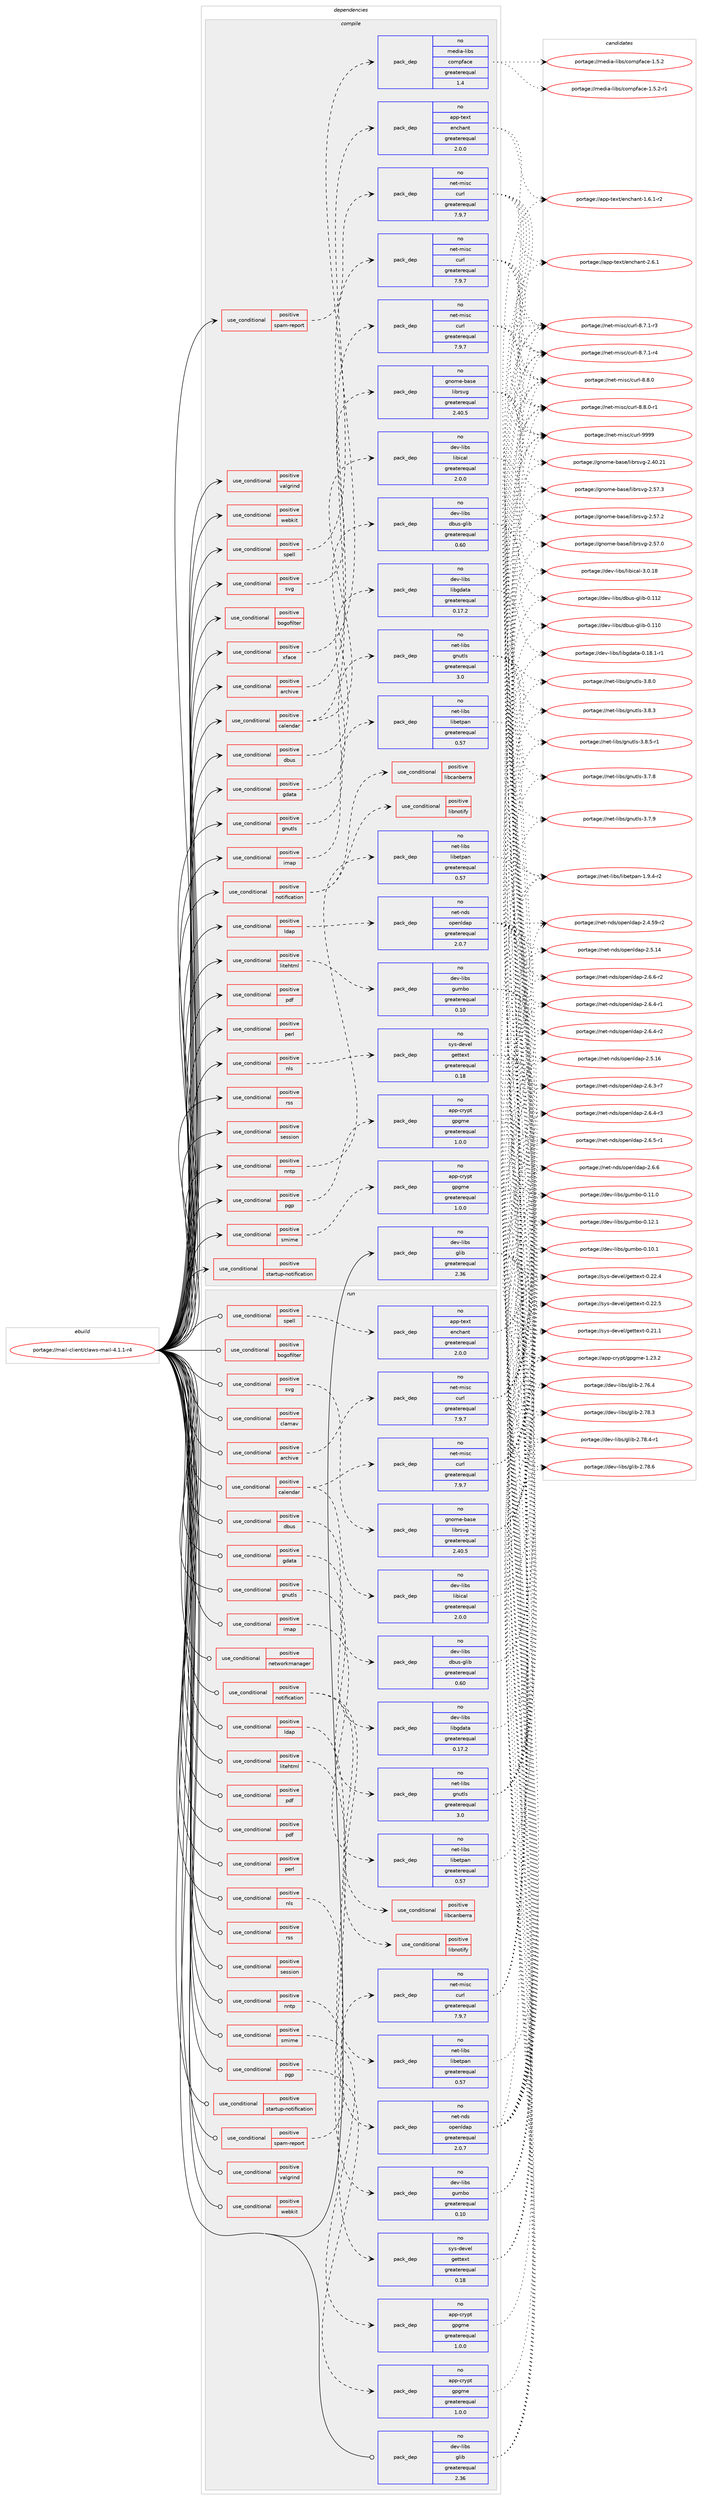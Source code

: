 digraph prolog {

# *************
# Graph options
# *************

newrank=true;
concentrate=true;
compound=true;
graph [rankdir=LR,fontname=Helvetica,fontsize=10,ranksep=1.5];#, ranksep=2.5, nodesep=0.2];
edge  [arrowhead=vee];
node  [fontname=Helvetica,fontsize=10];

# **********
# The ebuild
# **********

subgraph cluster_leftcol {
color=gray;
rank=same;
label=<<i>ebuild</i>>;
id [label="portage://mail-client/claws-mail-4.1.1-r4", color=red, width=4, href="../mail-client/claws-mail-4.1.1-r4.svg"];
}

# ****************
# The dependencies
# ****************

subgraph cluster_midcol {
color=gray;
label=<<i>dependencies</i>>;
subgraph cluster_compile {
fillcolor="#eeeeee";
style=filled;
label=<<i>compile</i>>;
subgraph cond67456 {
dependency144537 [label=<<TABLE BORDER="0" CELLBORDER="1" CELLSPACING="0" CELLPADDING="4"><TR><TD ROWSPAN="3" CELLPADDING="10">use_conditional</TD></TR><TR><TD>positive</TD></TR><TR><TD>archive</TD></TR></TABLE>>, shape=none, color=red];
# *** BEGIN UNKNOWN DEPENDENCY TYPE (TODO) ***
# dependency144537 -> package_dependency(portage://mail-client/claws-mail-4.1.1-r4,install,no,app-arch,libarchive,none,[,,],[],[])
# *** END UNKNOWN DEPENDENCY TYPE (TODO) ***

subgraph pack74909 {
dependency144538 [label=<<TABLE BORDER="0" CELLBORDER="1" CELLSPACING="0" CELLPADDING="4" WIDTH="220"><TR><TD ROWSPAN="6" CELLPADDING="30">pack_dep</TD></TR><TR><TD WIDTH="110">no</TD></TR><TR><TD>net-misc</TD></TR><TR><TD>curl</TD></TR><TR><TD>greaterequal</TD></TR><TR><TD>7.9.7</TD></TR></TABLE>>, shape=none, color=blue];
}
dependency144537:e -> dependency144538:w [weight=20,style="dashed",arrowhead="vee"];
}
id:e -> dependency144537:w [weight=20,style="solid",arrowhead="vee"];
subgraph cond67457 {
dependency144539 [label=<<TABLE BORDER="0" CELLBORDER="1" CELLSPACING="0" CELLPADDING="4"><TR><TD ROWSPAN="3" CELLPADDING="10">use_conditional</TD></TR><TR><TD>positive</TD></TR><TR><TD>bogofilter</TD></TR></TABLE>>, shape=none, color=red];
# *** BEGIN UNKNOWN DEPENDENCY TYPE (TODO) ***
# dependency144539 -> package_dependency(portage://mail-client/claws-mail-4.1.1-r4,install,no,mail-filter,bogofilter,none,[,,],[],[])
# *** END UNKNOWN DEPENDENCY TYPE (TODO) ***

}
id:e -> dependency144539:w [weight=20,style="solid",arrowhead="vee"];
subgraph cond67458 {
dependency144540 [label=<<TABLE BORDER="0" CELLBORDER="1" CELLSPACING="0" CELLPADDING="4"><TR><TD ROWSPAN="3" CELLPADDING="10">use_conditional</TD></TR><TR><TD>positive</TD></TR><TR><TD>calendar</TD></TR></TABLE>>, shape=none, color=red];
# *** BEGIN UNKNOWN DEPENDENCY TYPE (TODO) ***
# dependency144540 -> package_dependency(portage://mail-client/claws-mail-4.1.1-r4,install,no,dev-lang,perl,none,[,,],any_same_slot,[])
# *** END UNKNOWN DEPENDENCY TYPE (TODO) ***

subgraph pack74910 {
dependency144541 [label=<<TABLE BORDER="0" CELLBORDER="1" CELLSPACING="0" CELLPADDING="4" WIDTH="220"><TR><TD ROWSPAN="6" CELLPADDING="30">pack_dep</TD></TR><TR><TD WIDTH="110">no</TD></TR><TR><TD>dev-libs</TD></TR><TR><TD>libical</TD></TR><TR><TD>greaterequal</TD></TR><TR><TD>2.0.0</TD></TR></TABLE>>, shape=none, color=blue];
}
dependency144540:e -> dependency144541:w [weight=20,style="dashed",arrowhead="vee"];
subgraph pack74911 {
dependency144542 [label=<<TABLE BORDER="0" CELLBORDER="1" CELLSPACING="0" CELLPADDING="4" WIDTH="220"><TR><TD ROWSPAN="6" CELLPADDING="30">pack_dep</TD></TR><TR><TD WIDTH="110">no</TD></TR><TR><TD>net-misc</TD></TR><TR><TD>curl</TD></TR><TR><TD>greaterequal</TD></TR><TR><TD>7.9.7</TD></TR></TABLE>>, shape=none, color=blue];
}
dependency144540:e -> dependency144542:w [weight=20,style="dashed",arrowhead="vee"];
}
id:e -> dependency144540:w [weight=20,style="solid",arrowhead="vee"];
subgraph cond67459 {
dependency144543 [label=<<TABLE BORDER="0" CELLBORDER="1" CELLSPACING="0" CELLPADDING="4"><TR><TD ROWSPAN="3" CELLPADDING="10">use_conditional</TD></TR><TR><TD>positive</TD></TR><TR><TD>dbus</TD></TR></TABLE>>, shape=none, color=red];
subgraph pack74912 {
dependency144544 [label=<<TABLE BORDER="0" CELLBORDER="1" CELLSPACING="0" CELLPADDING="4" WIDTH="220"><TR><TD ROWSPAN="6" CELLPADDING="30">pack_dep</TD></TR><TR><TD WIDTH="110">no</TD></TR><TR><TD>dev-libs</TD></TR><TR><TD>dbus-glib</TD></TR><TR><TD>greaterequal</TD></TR><TR><TD>0.60</TD></TR></TABLE>>, shape=none, color=blue];
}
dependency144543:e -> dependency144544:w [weight=20,style="dashed",arrowhead="vee"];
# *** BEGIN UNKNOWN DEPENDENCY TYPE (TODO) ***
# dependency144543 -> package_dependency(portage://mail-client/claws-mail-4.1.1-r4,install,no,sys-apps,dbus,none,[,,],[],[])
# *** END UNKNOWN DEPENDENCY TYPE (TODO) ***

}
id:e -> dependency144543:w [weight=20,style="solid",arrowhead="vee"];
subgraph cond67460 {
dependency144545 [label=<<TABLE BORDER="0" CELLBORDER="1" CELLSPACING="0" CELLPADDING="4"><TR><TD ROWSPAN="3" CELLPADDING="10">use_conditional</TD></TR><TR><TD>positive</TD></TR><TR><TD>gdata</TD></TR></TABLE>>, shape=none, color=red];
subgraph pack74913 {
dependency144546 [label=<<TABLE BORDER="0" CELLBORDER="1" CELLSPACING="0" CELLPADDING="4" WIDTH="220"><TR><TD ROWSPAN="6" CELLPADDING="30">pack_dep</TD></TR><TR><TD WIDTH="110">no</TD></TR><TR><TD>dev-libs</TD></TR><TR><TD>libgdata</TD></TR><TR><TD>greaterequal</TD></TR><TR><TD>0.17.2</TD></TR></TABLE>>, shape=none, color=blue];
}
dependency144545:e -> dependency144546:w [weight=20,style="dashed",arrowhead="vee"];
}
id:e -> dependency144545:w [weight=20,style="solid",arrowhead="vee"];
subgraph cond67461 {
dependency144547 [label=<<TABLE BORDER="0" CELLBORDER="1" CELLSPACING="0" CELLPADDING="4"><TR><TD ROWSPAN="3" CELLPADDING="10">use_conditional</TD></TR><TR><TD>positive</TD></TR><TR><TD>gnutls</TD></TR></TABLE>>, shape=none, color=red];
subgraph pack74914 {
dependency144548 [label=<<TABLE BORDER="0" CELLBORDER="1" CELLSPACING="0" CELLPADDING="4" WIDTH="220"><TR><TD ROWSPAN="6" CELLPADDING="30">pack_dep</TD></TR><TR><TD WIDTH="110">no</TD></TR><TR><TD>net-libs</TD></TR><TR><TD>gnutls</TD></TR><TR><TD>greaterequal</TD></TR><TR><TD>3.0</TD></TR></TABLE>>, shape=none, color=blue];
}
dependency144547:e -> dependency144548:w [weight=20,style="dashed",arrowhead="vee"];
}
id:e -> dependency144547:w [weight=20,style="solid",arrowhead="vee"];
subgraph cond67462 {
dependency144549 [label=<<TABLE BORDER="0" CELLBORDER="1" CELLSPACING="0" CELLPADDING="4"><TR><TD ROWSPAN="3" CELLPADDING="10">use_conditional</TD></TR><TR><TD>positive</TD></TR><TR><TD>imap</TD></TR></TABLE>>, shape=none, color=red];
subgraph pack74915 {
dependency144550 [label=<<TABLE BORDER="0" CELLBORDER="1" CELLSPACING="0" CELLPADDING="4" WIDTH="220"><TR><TD ROWSPAN="6" CELLPADDING="30">pack_dep</TD></TR><TR><TD WIDTH="110">no</TD></TR><TR><TD>net-libs</TD></TR><TR><TD>libetpan</TD></TR><TR><TD>greaterequal</TD></TR><TR><TD>0.57</TD></TR></TABLE>>, shape=none, color=blue];
}
dependency144549:e -> dependency144550:w [weight=20,style="dashed",arrowhead="vee"];
}
id:e -> dependency144549:w [weight=20,style="solid",arrowhead="vee"];
subgraph cond67463 {
dependency144551 [label=<<TABLE BORDER="0" CELLBORDER="1" CELLSPACING="0" CELLPADDING="4"><TR><TD ROWSPAN="3" CELLPADDING="10">use_conditional</TD></TR><TR><TD>positive</TD></TR><TR><TD>ldap</TD></TR></TABLE>>, shape=none, color=red];
subgraph pack74916 {
dependency144552 [label=<<TABLE BORDER="0" CELLBORDER="1" CELLSPACING="0" CELLPADDING="4" WIDTH="220"><TR><TD ROWSPAN="6" CELLPADDING="30">pack_dep</TD></TR><TR><TD WIDTH="110">no</TD></TR><TR><TD>net-nds</TD></TR><TR><TD>openldap</TD></TR><TR><TD>greaterequal</TD></TR><TR><TD>2.0.7</TD></TR></TABLE>>, shape=none, color=blue];
}
dependency144551:e -> dependency144552:w [weight=20,style="dashed",arrowhead="vee"];
}
id:e -> dependency144551:w [weight=20,style="solid",arrowhead="vee"];
subgraph cond67464 {
dependency144553 [label=<<TABLE BORDER="0" CELLBORDER="1" CELLSPACING="0" CELLPADDING="4"><TR><TD ROWSPAN="3" CELLPADDING="10">use_conditional</TD></TR><TR><TD>positive</TD></TR><TR><TD>litehtml</TD></TR></TABLE>>, shape=none, color=red];
subgraph pack74917 {
dependency144554 [label=<<TABLE BORDER="0" CELLBORDER="1" CELLSPACING="0" CELLPADDING="4" WIDTH="220"><TR><TD ROWSPAN="6" CELLPADDING="30">pack_dep</TD></TR><TR><TD WIDTH="110">no</TD></TR><TR><TD>dev-libs</TD></TR><TR><TD>gumbo</TD></TR><TR><TD>greaterequal</TD></TR><TR><TD>0.10</TD></TR></TABLE>>, shape=none, color=blue];
}
dependency144553:e -> dependency144554:w [weight=20,style="dashed",arrowhead="vee"];
# *** BEGIN UNKNOWN DEPENDENCY TYPE (TODO) ***
# dependency144553 -> package_dependency(portage://mail-client/claws-mail-4.1.1-r4,install,no,net-misc,curl,none,[,,],[],[])
# *** END UNKNOWN DEPENDENCY TYPE (TODO) ***

# *** BEGIN UNKNOWN DEPENDENCY TYPE (TODO) ***
# dependency144553 -> package_dependency(portage://mail-client/claws-mail-4.1.1-r4,install,no,media-libs,fontconfig,none,[,,],[],[])
# *** END UNKNOWN DEPENDENCY TYPE (TODO) ***

}
id:e -> dependency144553:w [weight=20,style="solid",arrowhead="vee"];
subgraph cond67465 {
dependency144555 [label=<<TABLE BORDER="0" CELLBORDER="1" CELLSPACING="0" CELLPADDING="4"><TR><TD ROWSPAN="3" CELLPADDING="10">use_conditional</TD></TR><TR><TD>positive</TD></TR><TR><TD>nls</TD></TR></TABLE>>, shape=none, color=red];
subgraph pack74918 {
dependency144556 [label=<<TABLE BORDER="0" CELLBORDER="1" CELLSPACING="0" CELLPADDING="4" WIDTH="220"><TR><TD ROWSPAN="6" CELLPADDING="30">pack_dep</TD></TR><TR><TD WIDTH="110">no</TD></TR><TR><TD>sys-devel</TD></TR><TR><TD>gettext</TD></TR><TR><TD>greaterequal</TD></TR><TR><TD>0.18</TD></TR></TABLE>>, shape=none, color=blue];
}
dependency144555:e -> dependency144556:w [weight=20,style="dashed",arrowhead="vee"];
}
id:e -> dependency144555:w [weight=20,style="solid",arrowhead="vee"];
subgraph cond67466 {
dependency144557 [label=<<TABLE BORDER="0" CELLBORDER="1" CELLSPACING="0" CELLPADDING="4"><TR><TD ROWSPAN="3" CELLPADDING="10">use_conditional</TD></TR><TR><TD>positive</TD></TR><TR><TD>nntp</TD></TR></TABLE>>, shape=none, color=red];
subgraph pack74919 {
dependency144558 [label=<<TABLE BORDER="0" CELLBORDER="1" CELLSPACING="0" CELLPADDING="4" WIDTH="220"><TR><TD ROWSPAN="6" CELLPADDING="30">pack_dep</TD></TR><TR><TD WIDTH="110">no</TD></TR><TR><TD>net-libs</TD></TR><TR><TD>libetpan</TD></TR><TR><TD>greaterequal</TD></TR><TR><TD>0.57</TD></TR></TABLE>>, shape=none, color=blue];
}
dependency144557:e -> dependency144558:w [weight=20,style="dashed",arrowhead="vee"];
}
id:e -> dependency144557:w [weight=20,style="solid",arrowhead="vee"];
subgraph cond67467 {
dependency144559 [label=<<TABLE BORDER="0" CELLBORDER="1" CELLSPACING="0" CELLPADDING="4"><TR><TD ROWSPAN="3" CELLPADDING="10">use_conditional</TD></TR><TR><TD>positive</TD></TR><TR><TD>notification</TD></TR></TABLE>>, shape=none, color=red];
subgraph cond67468 {
dependency144560 [label=<<TABLE BORDER="0" CELLBORDER="1" CELLSPACING="0" CELLPADDING="4"><TR><TD ROWSPAN="3" CELLPADDING="10">use_conditional</TD></TR><TR><TD>positive</TD></TR><TR><TD>libcanberra</TD></TR></TABLE>>, shape=none, color=red];
# *** BEGIN UNKNOWN DEPENDENCY TYPE (TODO) ***
# dependency144560 -> package_dependency(portage://mail-client/claws-mail-4.1.1-r4,install,no,media-libs,libcanberra,none,[,,],[],[use(enable(gtk3),none)])
# *** END UNKNOWN DEPENDENCY TYPE (TODO) ***

}
dependency144559:e -> dependency144560:w [weight=20,style="dashed",arrowhead="vee"];
subgraph cond67469 {
dependency144561 [label=<<TABLE BORDER="0" CELLBORDER="1" CELLSPACING="0" CELLPADDING="4"><TR><TD ROWSPAN="3" CELLPADDING="10">use_conditional</TD></TR><TR><TD>positive</TD></TR><TR><TD>libnotify</TD></TR></TABLE>>, shape=none, color=red];
# *** BEGIN UNKNOWN DEPENDENCY TYPE (TODO) ***
# dependency144561 -> package_dependency(portage://mail-client/claws-mail-4.1.1-r4,install,no,x11-libs,libnotify,none,[,,],[],[])
# *** END UNKNOWN DEPENDENCY TYPE (TODO) ***

}
dependency144559:e -> dependency144561:w [weight=20,style="dashed",arrowhead="vee"];
}
id:e -> dependency144559:w [weight=20,style="solid",arrowhead="vee"];
subgraph cond67470 {
dependency144562 [label=<<TABLE BORDER="0" CELLBORDER="1" CELLSPACING="0" CELLPADDING="4"><TR><TD ROWSPAN="3" CELLPADDING="10">use_conditional</TD></TR><TR><TD>positive</TD></TR><TR><TD>pdf</TD></TR></TABLE>>, shape=none, color=red];
# *** BEGIN UNKNOWN DEPENDENCY TYPE (TODO) ***
# dependency144562 -> package_dependency(portage://mail-client/claws-mail-4.1.1-r4,install,no,app-text,poppler,none,[,,],[],[use(enable(cairo),none)])
# *** END UNKNOWN DEPENDENCY TYPE (TODO) ***

}
id:e -> dependency144562:w [weight=20,style="solid",arrowhead="vee"];
subgraph cond67471 {
dependency144563 [label=<<TABLE BORDER="0" CELLBORDER="1" CELLSPACING="0" CELLPADDING="4"><TR><TD ROWSPAN="3" CELLPADDING="10">use_conditional</TD></TR><TR><TD>positive</TD></TR><TR><TD>perl</TD></TR></TABLE>>, shape=none, color=red];
# *** BEGIN UNKNOWN DEPENDENCY TYPE (TODO) ***
# dependency144563 -> package_dependency(portage://mail-client/claws-mail-4.1.1-r4,install,no,dev-lang,perl,none,[,,],any_same_slot,[])
# *** END UNKNOWN DEPENDENCY TYPE (TODO) ***

}
id:e -> dependency144563:w [weight=20,style="solid",arrowhead="vee"];
subgraph cond67472 {
dependency144564 [label=<<TABLE BORDER="0" CELLBORDER="1" CELLSPACING="0" CELLPADDING="4"><TR><TD ROWSPAN="3" CELLPADDING="10">use_conditional</TD></TR><TR><TD>positive</TD></TR><TR><TD>pgp</TD></TR></TABLE>>, shape=none, color=red];
subgraph pack74920 {
dependency144565 [label=<<TABLE BORDER="0" CELLBORDER="1" CELLSPACING="0" CELLPADDING="4" WIDTH="220"><TR><TD ROWSPAN="6" CELLPADDING="30">pack_dep</TD></TR><TR><TD WIDTH="110">no</TD></TR><TR><TD>app-crypt</TD></TR><TR><TD>gpgme</TD></TR><TR><TD>greaterequal</TD></TR><TR><TD>1.0.0</TD></TR></TABLE>>, shape=none, color=blue];
}
dependency144564:e -> dependency144565:w [weight=20,style="dashed",arrowhead="vee"];
}
id:e -> dependency144564:w [weight=20,style="solid",arrowhead="vee"];
subgraph cond67473 {
dependency144566 [label=<<TABLE BORDER="0" CELLBORDER="1" CELLSPACING="0" CELLPADDING="4"><TR><TD ROWSPAN="3" CELLPADDING="10">use_conditional</TD></TR><TR><TD>positive</TD></TR><TR><TD>rss</TD></TR></TABLE>>, shape=none, color=red];
# *** BEGIN UNKNOWN DEPENDENCY TYPE (TODO) ***
# dependency144566 -> package_dependency(portage://mail-client/claws-mail-4.1.1-r4,install,no,dev-libs,libxml2,none,[,,],[],[])
# *** END UNKNOWN DEPENDENCY TYPE (TODO) ***

# *** BEGIN UNKNOWN DEPENDENCY TYPE (TODO) ***
# dependency144566 -> package_dependency(portage://mail-client/claws-mail-4.1.1-r4,install,no,net-misc,curl,none,[,,],[],[])
# *** END UNKNOWN DEPENDENCY TYPE (TODO) ***

}
id:e -> dependency144566:w [weight=20,style="solid",arrowhead="vee"];
subgraph cond67474 {
dependency144567 [label=<<TABLE BORDER="0" CELLBORDER="1" CELLSPACING="0" CELLPADDING="4"><TR><TD ROWSPAN="3" CELLPADDING="10">use_conditional</TD></TR><TR><TD>positive</TD></TR><TR><TD>session</TD></TR></TABLE>>, shape=none, color=red];
# *** BEGIN UNKNOWN DEPENDENCY TYPE (TODO) ***
# dependency144567 -> package_dependency(portage://mail-client/claws-mail-4.1.1-r4,install,no,x11-libs,libICE,none,[,,],[],[])
# *** END UNKNOWN DEPENDENCY TYPE (TODO) ***

# *** BEGIN UNKNOWN DEPENDENCY TYPE (TODO) ***
# dependency144567 -> package_dependency(portage://mail-client/claws-mail-4.1.1-r4,install,no,x11-libs,libSM,none,[,,],[],[])
# *** END UNKNOWN DEPENDENCY TYPE (TODO) ***

}
id:e -> dependency144567:w [weight=20,style="solid",arrowhead="vee"];
subgraph cond67475 {
dependency144568 [label=<<TABLE BORDER="0" CELLBORDER="1" CELLSPACING="0" CELLPADDING="4"><TR><TD ROWSPAN="3" CELLPADDING="10">use_conditional</TD></TR><TR><TD>positive</TD></TR><TR><TD>smime</TD></TR></TABLE>>, shape=none, color=red];
subgraph pack74921 {
dependency144569 [label=<<TABLE BORDER="0" CELLBORDER="1" CELLSPACING="0" CELLPADDING="4" WIDTH="220"><TR><TD ROWSPAN="6" CELLPADDING="30">pack_dep</TD></TR><TR><TD WIDTH="110">no</TD></TR><TR><TD>app-crypt</TD></TR><TR><TD>gpgme</TD></TR><TR><TD>greaterequal</TD></TR><TR><TD>1.0.0</TD></TR></TABLE>>, shape=none, color=blue];
}
dependency144568:e -> dependency144569:w [weight=20,style="dashed",arrowhead="vee"];
}
id:e -> dependency144568:w [weight=20,style="solid",arrowhead="vee"];
subgraph cond67476 {
dependency144570 [label=<<TABLE BORDER="0" CELLBORDER="1" CELLSPACING="0" CELLPADDING="4"><TR><TD ROWSPAN="3" CELLPADDING="10">use_conditional</TD></TR><TR><TD>positive</TD></TR><TR><TD>spam-report</TD></TR></TABLE>>, shape=none, color=red];
subgraph pack74922 {
dependency144571 [label=<<TABLE BORDER="0" CELLBORDER="1" CELLSPACING="0" CELLPADDING="4" WIDTH="220"><TR><TD ROWSPAN="6" CELLPADDING="30">pack_dep</TD></TR><TR><TD WIDTH="110">no</TD></TR><TR><TD>net-misc</TD></TR><TR><TD>curl</TD></TR><TR><TD>greaterequal</TD></TR><TR><TD>7.9.7</TD></TR></TABLE>>, shape=none, color=blue];
}
dependency144570:e -> dependency144571:w [weight=20,style="dashed",arrowhead="vee"];
}
id:e -> dependency144570:w [weight=20,style="solid",arrowhead="vee"];
subgraph cond67477 {
dependency144572 [label=<<TABLE BORDER="0" CELLBORDER="1" CELLSPACING="0" CELLPADDING="4"><TR><TD ROWSPAN="3" CELLPADDING="10">use_conditional</TD></TR><TR><TD>positive</TD></TR><TR><TD>spell</TD></TR></TABLE>>, shape=none, color=red];
subgraph pack74923 {
dependency144573 [label=<<TABLE BORDER="0" CELLBORDER="1" CELLSPACING="0" CELLPADDING="4" WIDTH="220"><TR><TD ROWSPAN="6" CELLPADDING="30">pack_dep</TD></TR><TR><TD WIDTH="110">no</TD></TR><TR><TD>app-text</TD></TR><TR><TD>enchant</TD></TR><TR><TD>greaterequal</TD></TR><TR><TD>2.0.0</TD></TR></TABLE>>, shape=none, color=blue];
}
dependency144572:e -> dependency144573:w [weight=20,style="dashed",arrowhead="vee"];
}
id:e -> dependency144572:w [weight=20,style="solid",arrowhead="vee"];
subgraph cond67478 {
dependency144574 [label=<<TABLE BORDER="0" CELLBORDER="1" CELLSPACING="0" CELLPADDING="4"><TR><TD ROWSPAN="3" CELLPADDING="10">use_conditional</TD></TR><TR><TD>positive</TD></TR><TR><TD>startup-notification</TD></TR></TABLE>>, shape=none, color=red];
# *** BEGIN UNKNOWN DEPENDENCY TYPE (TODO) ***
# dependency144574 -> package_dependency(portage://mail-client/claws-mail-4.1.1-r4,install,no,x11-libs,startup-notification,none,[,,],[],[])
# *** END UNKNOWN DEPENDENCY TYPE (TODO) ***

}
id:e -> dependency144574:w [weight=20,style="solid",arrowhead="vee"];
subgraph cond67479 {
dependency144575 [label=<<TABLE BORDER="0" CELLBORDER="1" CELLSPACING="0" CELLPADDING="4"><TR><TD ROWSPAN="3" CELLPADDING="10">use_conditional</TD></TR><TR><TD>positive</TD></TR><TR><TD>svg</TD></TR></TABLE>>, shape=none, color=red];
subgraph pack74924 {
dependency144576 [label=<<TABLE BORDER="0" CELLBORDER="1" CELLSPACING="0" CELLPADDING="4" WIDTH="220"><TR><TD ROWSPAN="6" CELLPADDING="30">pack_dep</TD></TR><TR><TD WIDTH="110">no</TD></TR><TR><TD>gnome-base</TD></TR><TR><TD>librsvg</TD></TR><TR><TD>greaterequal</TD></TR><TR><TD>2.40.5</TD></TR></TABLE>>, shape=none, color=blue];
}
dependency144575:e -> dependency144576:w [weight=20,style="dashed",arrowhead="vee"];
}
id:e -> dependency144575:w [weight=20,style="solid",arrowhead="vee"];
subgraph cond67480 {
dependency144577 [label=<<TABLE BORDER="0" CELLBORDER="1" CELLSPACING="0" CELLPADDING="4"><TR><TD ROWSPAN="3" CELLPADDING="10">use_conditional</TD></TR><TR><TD>positive</TD></TR><TR><TD>valgrind</TD></TR></TABLE>>, shape=none, color=red];
# *** BEGIN UNKNOWN DEPENDENCY TYPE (TODO) ***
# dependency144577 -> package_dependency(portage://mail-client/claws-mail-4.1.1-r4,install,no,dev-debug,valgrind,none,[,,],[],[])
# *** END UNKNOWN DEPENDENCY TYPE (TODO) ***

}
id:e -> dependency144577:w [weight=20,style="solid",arrowhead="vee"];
subgraph cond67481 {
dependency144578 [label=<<TABLE BORDER="0" CELLBORDER="1" CELLSPACING="0" CELLPADDING="4"><TR><TD ROWSPAN="3" CELLPADDING="10">use_conditional</TD></TR><TR><TD>positive</TD></TR><TR><TD>webkit</TD></TR></TABLE>>, shape=none, color=red];
# *** BEGIN UNKNOWN DEPENDENCY TYPE (TODO) ***
# dependency144578 -> package_dependency(portage://mail-client/claws-mail-4.1.1-r4,install,no,net-libs,webkit-gtk,none,[,,],[slot(4.1)],[])
# *** END UNKNOWN DEPENDENCY TYPE (TODO) ***

}
id:e -> dependency144578:w [weight=20,style="solid",arrowhead="vee"];
subgraph cond67482 {
dependency144579 [label=<<TABLE BORDER="0" CELLBORDER="1" CELLSPACING="0" CELLPADDING="4"><TR><TD ROWSPAN="3" CELLPADDING="10">use_conditional</TD></TR><TR><TD>positive</TD></TR><TR><TD>xface</TD></TR></TABLE>>, shape=none, color=red];
subgraph pack74925 {
dependency144580 [label=<<TABLE BORDER="0" CELLBORDER="1" CELLSPACING="0" CELLPADDING="4" WIDTH="220"><TR><TD ROWSPAN="6" CELLPADDING="30">pack_dep</TD></TR><TR><TD WIDTH="110">no</TD></TR><TR><TD>media-libs</TD></TR><TR><TD>compface</TD></TR><TR><TD>greaterequal</TD></TR><TR><TD>1.4</TD></TR></TABLE>>, shape=none, color=blue];
}
dependency144579:e -> dependency144580:w [weight=20,style="dashed",arrowhead="vee"];
}
id:e -> dependency144579:w [weight=20,style="solid",arrowhead="vee"];
subgraph pack74926 {
dependency144581 [label=<<TABLE BORDER="0" CELLBORDER="1" CELLSPACING="0" CELLPADDING="4" WIDTH="220"><TR><TD ROWSPAN="6" CELLPADDING="30">pack_dep</TD></TR><TR><TD WIDTH="110">no</TD></TR><TR><TD>dev-libs</TD></TR><TR><TD>glib</TD></TR><TR><TD>greaterequal</TD></TR><TR><TD>2.36</TD></TR></TABLE>>, shape=none, color=blue];
}
id:e -> dependency144581:w [weight=20,style="solid",arrowhead="vee"];
# *** BEGIN UNKNOWN DEPENDENCY TYPE (TODO) ***
# id -> package_dependency(portage://mail-client/claws-mail-4.1.1-r4,install,no,dev-libs,nettle,none,[,,],any_same_slot,[])
# *** END UNKNOWN DEPENDENCY TYPE (TODO) ***

# *** BEGIN UNKNOWN DEPENDENCY TYPE (TODO) ***
# id -> package_dependency(portage://mail-client/claws-mail-4.1.1-r4,install,no,net-mail,ytnef,none,[,,],[],[])
# *** END UNKNOWN DEPENDENCY TYPE (TODO) ***

# *** BEGIN UNKNOWN DEPENDENCY TYPE (TODO) ***
# id -> package_dependency(portage://mail-client/claws-mail-4.1.1-r4,install,no,sys-libs,zlib,none,[,,],any_same_slot,[])
# *** END UNKNOWN DEPENDENCY TYPE (TODO) ***

# *** BEGIN UNKNOWN DEPENDENCY TYPE (TODO) ***
# id -> package_dependency(portage://mail-client/claws-mail-4.1.1-r4,install,no,x11-libs,cairo,none,[,,],[],[])
# *** END UNKNOWN DEPENDENCY TYPE (TODO) ***

# *** BEGIN UNKNOWN DEPENDENCY TYPE (TODO) ***
# id -> package_dependency(portage://mail-client/claws-mail-4.1.1-r4,install,no,x11-libs,gdk-pixbuf,none,[,,],[slot(2)],[use(enable(jpeg),none)])
# *** END UNKNOWN DEPENDENCY TYPE (TODO) ***

# *** BEGIN UNKNOWN DEPENDENCY TYPE (TODO) ***
# id -> package_dependency(portage://mail-client/claws-mail-4.1.1-r4,install,no,x11-libs,gtk+,none,[,,],[slot(3)],[use(enable(X),none)])
# *** END UNKNOWN DEPENDENCY TYPE (TODO) ***

# *** BEGIN UNKNOWN DEPENDENCY TYPE (TODO) ***
# id -> package_dependency(portage://mail-client/claws-mail-4.1.1-r4,install,no,x11-libs,libX11,none,[,,],[],[])
# *** END UNKNOWN DEPENDENCY TYPE (TODO) ***

# *** BEGIN UNKNOWN DEPENDENCY TYPE (TODO) ***
# id -> package_dependency(portage://mail-client/claws-mail-4.1.1-r4,install,no,x11-libs,pango,none,[,,],[],[])
# *** END UNKNOWN DEPENDENCY TYPE (TODO) ***

}
subgraph cluster_compileandrun {
fillcolor="#eeeeee";
style=filled;
label=<<i>compile and run</i>>;
}
subgraph cluster_run {
fillcolor="#eeeeee";
style=filled;
label=<<i>run</i>>;
subgraph cond67483 {
dependency144582 [label=<<TABLE BORDER="0" CELLBORDER="1" CELLSPACING="0" CELLPADDING="4"><TR><TD ROWSPAN="3" CELLPADDING="10">use_conditional</TD></TR><TR><TD>positive</TD></TR><TR><TD>archive</TD></TR></TABLE>>, shape=none, color=red];
# *** BEGIN UNKNOWN DEPENDENCY TYPE (TODO) ***
# dependency144582 -> package_dependency(portage://mail-client/claws-mail-4.1.1-r4,run,no,app-arch,libarchive,none,[,,],[],[])
# *** END UNKNOWN DEPENDENCY TYPE (TODO) ***

subgraph pack74927 {
dependency144583 [label=<<TABLE BORDER="0" CELLBORDER="1" CELLSPACING="0" CELLPADDING="4" WIDTH="220"><TR><TD ROWSPAN="6" CELLPADDING="30">pack_dep</TD></TR><TR><TD WIDTH="110">no</TD></TR><TR><TD>net-misc</TD></TR><TR><TD>curl</TD></TR><TR><TD>greaterequal</TD></TR><TR><TD>7.9.7</TD></TR></TABLE>>, shape=none, color=blue];
}
dependency144582:e -> dependency144583:w [weight=20,style="dashed",arrowhead="vee"];
}
id:e -> dependency144582:w [weight=20,style="solid",arrowhead="odot"];
subgraph cond67484 {
dependency144584 [label=<<TABLE BORDER="0" CELLBORDER="1" CELLSPACING="0" CELLPADDING="4"><TR><TD ROWSPAN="3" CELLPADDING="10">use_conditional</TD></TR><TR><TD>positive</TD></TR><TR><TD>bogofilter</TD></TR></TABLE>>, shape=none, color=red];
# *** BEGIN UNKNOWN DEPENDENCY TYPE (TODO) ***
# dependency144584 -> package_dependency(portage://mail-client/claws-mail-4.1.1-r4,run,no,mail-filter,bogofilter,none,[,,],[],[])
# *** END UNKNOWN DEPENDENCY TYPE (TODO) ***

}
id:e -> dependency144584:w [weight=20,style="solid",arrowhead="odot"];
subgraph cond67485 {
dependency144585 [label=<<TABLE BORDER="0" CELLBORDER="1" CELLSPACING="0" CELLPADDING="4"><TR><TD ROWSPAN="3" CELLPADDING="10">use_conditional</TD></TR><TR><TD>positive</TD></TR><TR><TD>calendar</TD></TR></TABLE>>, shape=none, color=red];
# *** BEGIN UNKNOWN DEPENDENCY TYPE (TODO) ***
# dependency144585 -> package_dependency(portage://mail-client/claws-mail-4.1.1-r4,run,no,dev-lang,perl,none,[,,],any_same_slot,[])
# *** END UNKNOWN DEPENDENCY TYPE (TODO) ***

subgraph pack74928 {
dependency144586 [label=<<TABLE BORDER="0" CELLBORDER="1" CELLSPACING="0" CELLPADDING="4" WIDTH="220"><TR><TD ROWSPAN="6" CELLPADDING="30">pack_dep</TD></TR><TR><TD WIDTH="110">no</TD></TR><TR><TD>dev-libs</TD></TR><TR><TD>libical</TD></TR><TR><TD>greaterequal</TD></TR><TR><TD>2.0.0</TD></TR></TABLE>>, shape=none, color=blue];
}
dependency144585:e -> dependency144586:w [weight=20,style="dashed",arrowhead="vee"];
subgraph pack74929 {
dependency144587 [label=<<TABLE BORDER="0" CELLBORDER="1" CELLSPACING="0" CELLPADDING="4" WIDTH="220"><TR><TD ROWSPAN="6" CELLPADDING="30">pack_dep</TD></TR><TR><TD WIDTH="110">no</TD></TR><TR><TD>net-misc</TD></TR><TR><TD>curl</TD></TR><TR><TD>greaterequal</TD></TR><TR><TD>7.9.7</TD></TR></TABLE>>, shape=none, color=blue];
}
dependency144585:e -> dependency144587:w [weight=20,style="dashed",arrowhead="vee"];
}
id:e -> dependency144585:w [weight=20,style="solid",arrowhead="odot"];
subgraph cond67486 {
dependency144588 [label=<<TABLE BORDER="0" CELLBORDER="1" CELLSPACING="0" CELLPADDING="4"><TR><TD ROWSPAN="3" CELLPADDING="10">use_conditional</TD></TR><TR><TD>positive</TD></TR><TR><TD>clamav</TD></TR></TABLE>>, shape=none, color=red];
# *** BEGIN UNKNOWN DEPENDENCY TYPE (TODO) ***
# dependency144588 -> package_dependency(portage://mail-client/claws-mail-4.1.1-r4,run,no,app-antivirus,clamav,none,[,,],[],[])
# *** END UNKNOWN DEPENDENCY TYPE (TODO) ***

}
id:e -> dependency144588:w [weight=20,style="solid",arrowhead="odot"];
subgraph cond67487 {
dependency144589 [label=<<TABLE BORDER="0" CELLBORDER="1" CELLSPACING="0" CELLPADDING="4"><TR><TD ROWSPAN="3" CELLPADDING="10">use_conditional</TD></TR><TR><TD>positive</TD></TR><TR><TD>dbus</TD></TR></TABLE>>, shape=none, color=red];
subgraph pack74930 {
dependency144590 [label=<<TABLE BORDER="0" CELLBORDER="1" CELLSPACING="0" CELLPADDING="4" WIDTH="220"><TR><TD ROWSPAN="6" CELLPADDING="30">pack_dep</TD></TR><TR><TD WIDTH="110">no</TD></TR><TR><TD>dev-libs</TD></TR><TR><TD>dbus-glib</TD></TR><TR><TD>greaterequal</TD></TR><TR><TD>0.60</TD></TR></TABLE>>, shape=none, color=blue];
}
dependency144589:e -> dependency144590:w [weight=20,style="dashed",arrowhead="vee"];
# *** BEGIN UNKNOWN DEPENDENCY TYPE (TODO) ***
# dependency144589 -> package_dependency(portage://mail-client/claws-mail-4.1.1-r4,run,no,sys-apps,dbus,none,[,,],[],[])
# *** END UNKNOWN DEPENDENCY TYPE (TODO) ***

}
id:e -> dependency144589:w [weight=20,style="solid",arrowhead="odot"];
subgraph cond67488 {
dependency144591 [label=<<TABLE BORDER="0" CELLBORDER="1" CELLSPACING="0" CELLPADDING="4"><TR><TD ROWSPAN="3" CELLPADDING="10">use_conditional</TD></TR><TR><TD>positive</TD></TR><TR><TD>gdata</TD></TR></TABLE>>, shape=none, color=red];
subgraph pack74931 {
dependency144592 [label=<<TABLE BORDER="0" CELLBORDER="1" CELLSPACING="0" CELLPADDING="4" WIDTH="220"><TR><TD ROWSPAN="6" CELLPADDING="30">pack_dep</TD></TR><TR><TD WIDTH="110">no</TD></TR><TR><TD>dev-libs</TD></TR><TR><TD>libgdata</TD></TR><TR><TD>greaterequal</TD></TR><TR><TD>0.17.2</TD></TR></TABLE>>, shape=none, color=blue];
}
dependency144591:e -> dependency144592:w [weight=20,style="dashed",arrowhead="vee"];
}
id:e -> dependency144591:w [weight=20,style="solid",arrowhead="odot"];
subgraph cond67489 {
dependency144593 [label=<<TABLE BORDER="0" CELLBORDER="1" CELLSPACING="0" CELLPADDING="4"><TR><TD ROWSPAN="3" CELLPADDING="10">use_conditional</TD></TR><TR><TD>positive</TD></TR><TR><TD>gnutls</TD></TR></TABLE>>, shape=none, color=red];
subgraph pack74932 {
dependency144594 [label=<<TABLE BORDER="0" CELLBORDER="1" CELLSPACING="0" CELLPADDING="4" WIDTH="220"><TR><TD ROWSPAN="6" CELLPADDING="30">pack_dep</TD></TR><TR><TD WIDTH="110">no</TD></TR><TR><TD>net-libs</TD></TR><TR><TD>gnutls</TD></TR><TR><TD>greaterequal</TD></TR><TR><TD>3.0</TD></TR></TABLE>>, shape=none, color=blue];
}
dependency144593:e -> dependency144594:w [weight=20,style="dashed",arrowhead="vee"];
}
id:e -> dependency144593:w [weight=20,style="solid",arrowhead="odot"];
subgraph cond67490 {
dependency144595 [label=<<TABLE BORDER="0" CELLBORDER="1" CELLSPACING="0" CELLPADDING="4"><TR><TD ROWSPAN="3" CELLPADDING="10">use_conditional</TD></TR><TR><TD>positive</TD></TR><TR><TD>imap</TD></TR></TABLE>>, shape=none, color=red];
subgraph pack74933 {
dependency144596 [label=<<TABLE BORDER="0" CELLBORDER="1" CELLSPACING="0" CELLPADDING="4" WIDTH="220"><TR><TD ROWSPAN="6" CELLPADDING="30">pack_dep</TD></TR><TR><TD WIDTH="110">no</TD></TR><TR><TD>net-libs</TD></TR><TR><TD>libetpan</TD></TR><TR><TD>greaterequal</TD></TR><TR><TD>0.57</TD></TR></TABLE>>, shape=none, color=blue];
}
dependency144595:e -> dependency144596:w [weight=20,style="dashed",arrowhead="vee"];
}
id:e -> dependency144595:w [weight=20,style="solid",arrowhead="odot"];
subgraph cond67491 {
dependency144597 [label=<<TABLE BORDER="0" CELLBORDER="1" CELLSPACING="0" CELLPADDING="4"><TR><TD ROWSPAN="3" CELLPADDING="10">use_conditional</TD></TR><TR><TD>positive</TD></TR><TR><TD>ldap</TD></TR></TABLE>>, shape=none, color=red];
subgraph pack74934 {
dependency144598 [label=<<TABLE BORDER="0" CELLBORDER="1" CELLSPACING="0" CELLPADDING="4" WIDTH="220"><TR><TD ROWSPAN="6" CELLPADDING="30">pack_dep</TD></TR><TR><TD WIDTH="110">no</TD></TR><TR><TD>net-nds</TD></TR><TR><TD>openldap</TD></TR><TR><TD>greaterequal</TD></TR><TR><TD>2.0.7</TD></TR></TABLE>>, shape=none, color=blue];
}
dependency144597:e -> dependency144598:w [weight=20,style="dashed",arrowhead="vee"];
}
id:e -> dependency144597:w [weight=20,style="solid",arrowhead="odot"];
subgraph cond67492 {
dependency144599 [label=<<TABLE BORDER="0" CELLBORDER="1" CELLSPACING="0" CELLPADDING="4"><TR><TD ROWSPAN="3" CELLPADDING="10">use_conditional</TD></TR><TR><TD>positive</TD></TR><TR><TD>litehtml</TD></TR></TABLE>>, shape=none, color=red];
subgraph pack74935 {
dependency144600 [label=<<TABLE BORDER="0" CELLBORDER="1" CELLSPACING="0" CELLPADDING="4" WIDTH="220"><TR><TD ROWSPAN="6" CELLPADDING="30">pack_dep</TD></TR><TR><TD WIDTH="110">no</TD></TR><TR><TD>dev-libs</TD></TR><TR><TD>gumbo</TD></TR><TR><TD>greaterequal</TD></TR><TR><TD>0.10</TD></TR></TABLE>>, shape=none, color=blue];
}
dependency144599:e -> dependency144600:w [weight=20,style="dashed",arrowhead="vee"];
# *** BEGIN UNKNOWN DEPENDENCY TYPE (TODO) ***
# dependency144599 -> package_dependency(portage://mail-client/claws-mail-4.1.1-r4,run,no,net-misc,curl,none,[,,],[],[])
# *** END UNKNOWN DEPENDENCY TYPE (TODO) ***

# *** BEGIN UNKNOWN DEPENDENCY TYPE (TODO) ***
# dependency144599 -> package_dependency(portage://mail-client/claws-mail-4.1.1-r4,run,no,media-libs,fontconfig,none,[,,],[],[])
# *** END UNKNOWN DEPENDENCY TYPE (TODO) ***

}
id:e -> dependency144599:w [weight=20,style="solid",arrowhead="odot"];
subgraph cond67493 {
dependency144601 [label=<<TABLE BORDER="0" CELLBORDER="1" CELLSPACING="0" CELLPADDING="4"><TR><TD ROWSPAN="3" CELLPADDING="10">use_conditional</TD></TR><TR><TD>positive</TD></TR><TR><TD>networkmanager</TD></TR></TABLE>>, shape=none, color=red];
# *** BEGIN UNKNOWN DEPENDENCY TYPE (TODO) ***
# dependency144601 -> package_dependency(portage://mail-client/claws-mail-4.1.1-r4,run,no,net-misc,networkmanager,none,[,,],[],[])
# *** END UNKNOWN DEPENDENCY TYPE (TODO) ***

}
id:e -> dependency144601:w [weight=20,style="solid",arrowhead="odot"];
subgraph cond67494 {
dependency144602 [label=<<TABLE BORDER="0" CELLBORDER="1" CELLSPACING="0" CELLPADDING="4"><TR><TD ROWSPAN="3" CELLPADDING="10">use_conditional</TD></TR><TR><TD>positive</TD></TR><TR><TD>nls</TD></TR></TABLE>>, shape=none, color=red];
subgraph pack74936 {
dependency144603 [label=<<TABLE BORDER="0" CELLBORDER="1" CELLSPACING="0" CELLPADDING="4" WIDTH="220"><TR><TD ROWSPAN="6" CELLPADDING="30">pack_dep</TD></TR><TR><TD WIDTH="110">no</TD></TR><TR><TD>sys-devel</TD></TR><TR><TD>gettext</TD></TR><TR><TD>greaterequal</TD></TR><TR><TD>0.18</TD></TR></TABLE>>, shape=none, color=blue];
}
dependency144602:e -> dependency144603:w [weight=20,style="dashed",arrowhead="vee"];
}
id:e -> dependency144602:w [weight=20,style="solid",arrowhead="odot"];
subgraph cond67495 {
dependency144604 [label=<<TABLE BORDER="0" CELLBORDER="1" CELLSPACING="0" CELLPADDING="4"><TR><TD ROWSPAN="3" CELLPADDING="10">use_conditional</TD></TR><TR><TD>positive</TD></TR><TR><TD>nntp</TD></TR></TABLE>>, shape=none, color=red];
subgraph pack74937 {
dependency144605 [label=<<TABLE BORDER="0" CELLBORDER="1" CELLSPACING="0" CELLPADDING="4" WIDTH="220"><TR><TD ROWSPAN="6" CELLPADDING="30">pack_dep</TD></TR><TR><TD WIDTH="110">no</TD></TR><TR><TD>net-libs</TD></TR><TR><TD>libetpan</TD></TR><TR><TD>greaterequal</TD></TR><TR><TD>0.57</TD></TR></TABLE>>, shape=none, color=blue];
}
dependency144604:e -> dependency144605:w [weight=20,style="dashed",arrowhead="vee"];
}
id:e -> dependency144604:w [weight=20,style="solid",arrowhead="odot"];
subgraph cond67496 {
dependency144606 [label=<<TABLE BORDER="0" CELLBORDER="1" CELLSPACING="0" CELLPADDING="4"><TR><TD ROWSPAN="3" CELLPADDING="10">use_conditional</TD></TR><TR><TD>positive</TD></TR><TR><TD>notification</TD></TR></TABLE>>, shape=none, color=red];
subgraph cond67497 {
dependency144607 [label=<<TABLE BORDER="0" CELLBORDER="1" CELLSPACING="0" CELLPADDING="4"><TR><TD ROWSPAN="3" CELLPADDING="10">use_conditional</TD></TR><TR><TD>positive</TD></TR><TR><TD>libcanberra</TD></TR></TABLE>>, shape=none, color=red];
# *** BEGIN UNKNOWN DEPENDENCY TYPE (TODO) ***
# dependency144607 -> package_dependency(portage://mail-client/claws-mail-4.1.1-r4,run,no,media-libs,libcanberra,none,[,,],[],[use(enable(gtk3),none)])
# *** END UNKNOWN DEPENDENCY TYPE (TODO) ***

}
dependency144606:e -> dependency144607:w [weight=20,style="dashed",arrowhead="vee"];
subgraph cond67498 {
dependency144608 [label=<<TABLE BORDER="0" CELLBORDER="1" CELLSPACING="0" CELLPADDING="4"><TR><TD ROWSPAN="3" CELLPADDING="10">use_conditional</TD></TR><TR><TD>positive</TD></TR><TR><TD>libnotify</TD></TR></TABLE>>, shape=none, color=red];
# *** BEGIN UNKNOWN DEPENDENCY TYPE (TODO) ***
# dependency144608 -> package_dependency(portage://mail-client/claws-mail-4.1.1-r4,run,no,x11-libs,libnotify,none,[,,],[],[])
# *** END UNKNOWN DEPENDENCY TYPE (TODO) ***

}
dependency144606:e -> dependency144608:w [weight=20,style="dashed",arrowhead="vee"];
}
id:e -> dependency144606:w [weight=20,style="solid",arrowhead="odot"];
subgraph cond67499 {
dependency144609 [label=<<TABLE BORDER="0" CELLBORDER="1" CELLSPACING="0" CELLPADDING="4"><TR><TD ROWSPAN="3" CELLPADDING="10">use_conditional</TD></TR><TR><TD>positive</TD></TR><TR><TD>pdf</TD></TR></TABLE>>, shape=none, color=red];
# *** BEGIN UNKNOWN DEPENDENCY TYPE (TODO) ***
# dependency144609 -> package_dependency(portage://mail-client/claws-mail-4.1.1-r4,run,no,app-text,ghostscript-gpl,none,[,,],[],[])
# *** END UNKNOWN DEPENDENCY TYPE (TODO) ***

}
id:e -> dependency144609:w [weight=20,style="solid",arrowhead="odot"];
subgraph cond67500 {
dependency144610 [label=<<TABLE BORDER="0" CELLBORDER="1" CELLSPACING="0" CELLPADDING="4"><TR><TD ROWSPAN="3" CELLPADDING="10">use_conditional</TD></TR><TR><TD>positive</TD></TR><TR><TD>pdf</TD></TR></TABLE>>, shape=none, color=red];
# *** BEGIN UNKNOWN DEPENDENCY TYPE (TODO) ***
# dependency144610 -> package_dependency(portage://mail-client/claws-mail-4.1.1-r4,run,no,app-text,poppler,none,[,,],[],[use(enable(cairo),none)])
# *** END UNKNOWN DEPENDENCY TYPE (TODO) ***

}
id:e -> dependency144610:w [weight=20,style="solid",arrowhead="odot"];
subgraph cond67501 {
dependency144611 [label=<<TABLE BORDER="0" CELLBORDER="1" CELLSPACING="0" CELLPADDING="4"><TR><TD ROWSPAN="3" CELLPADDING="10">use_conditional</TD></TR><TR><TD>positive</TD></TR><TR><TD>perl</TD></TR></TABLE>>, shape=none, color=red];
# *** BEGIN UNKNOWN DEPENDENCY TYPE (TODO) ***
# dependency144611 -> package_dependency(portage://mail-client/claws-mail-4.1.1-r4,run,no,dev-lang,perl,none,[,,],any_same_slot,[])
# *** END UNKNOWN DEPENDENCY TYPE (TODO) ***

}
id:e -> dependency144611:w [weight=20,style="solid",arrowhead="odot"];
subgraph cond67502 {
dependency144612 [label=<<TABLE BORDER="0" CELLBORDER="1" CELLSPACING="0" CELLPADDING="4"><TR><TD ROWSPAN="3" CELLPADDING="10">use_conditional</TD></TR><TR><TD>positive</TD></TR><TR><TD>pgp</TD></TR></TABLE>>, shape=none, color=red];
subgraph pack74938 {
dependency144613 [label=<<TABLE BORDER="0" CELLBORDER="1" CELLSPACING="0" CELLPADDING="4" WIDTH="220"><TR><TD ROWSPAN="6" CELLPADDING="30">pack_dep</TD></TR><TR><TD WIDTH="110">no</TD></TR><TR><TD>app-crypt</TD></TR><TR><TD>gpgme</TD></TR><TR><TD>greaterequal</TD></TR><TR><TD>1.0.0</TD></TR></TABLE>>, shape=none, color=blue];
}
dependency144612:e -> dependency144613:w [weight=20,style="dashed",arrowhead="vee"];
}
id:e -> dependency144612:w [weight=20,style="solid",arrowhead="odot"];
subgraph cond67503 {
dependency144614 [label=<<TABLE BORDER="0" CELLBORDER="1" CELLSPACING="0" CELLPADDING="4"><TR><TD ROWSPAN="3" CELLPADDING="10">use_conditional</TD></TR><TR><TD>positive</TD></TR><TR><TD>rss</TD></TR></TABLE>>, shape=none, color=red];
# *** BEGIN UNKNOWN DEPENDENCY TYPE (TODO) ***
# dependency144614 -> package_dependency(portage://mail-client/claws-mail-4.1.1-r4,run,no,dev-libs,libxml2,none,[,,],[],[])
# *** END UNKNOWN DEPENDENCY TYPE (TODO) ***

# *** BEGIN UNKNOWN DEPENDENCY TYPE (TODO) ***
# dependency144614 -> package_dependency(portage://mail-client/claws-mail-4.1.1-r4,run,no,net-misc,curl,none,[,,],[],[])
# *** END UNKNOWN DEPENDENCY TYPE (TODO) ***

}
id:e -> dependency144614:w [weight=20,style="solid",arrowhead="odot"];
subgraph cond67504 {
dependency144615 [label=<<TABLE BORDER="0" CELLBORDER="1" CELLSPACING="0" CELLPADDING="4"><TR><TD ROWSPAN="3" CELLPADDING="10">use_conditional</TD></TR><TR><TD>positive</TD></TR><TR><TD>session</TD></TR></TABLE>>, shape=none, color=red];
# *** BEGIN UNKNOWN DEPENDENCY TYPE (TODO) ***
# dependency144615 -> package_dependency(portage://mail-client/claws-mail-4.1.1-r4,run,no,x11-libs,libICE,none,[,,],[],[])
# *** END UNKNOWN DEPENDENCY TYPE (TODO) ***

# *** BEGIN UNKNOWN DEPENDENCY TYPE (TODO) ***
# dependency144615 -> package_dependency(portage://mail-client/claws-mail-4.1.1-r4,run,no,x11-libs,libSM,none,[,,],[],[])
# *** END UNKNOWN DEPENDENCY TYPE (TODO) ***

}
id:e -> dependency144615:w [weight=20,style="solid",arrowhead="odot"];
subgraph cond67505 {
dependency144616 [label=<<TABLE BORDER="0" CELLBORDER="1" CELLSPACING="0" CELLPADDING="4"><TR><TD ROWSPAN="3" CELLPADDING="10">use_conditional</TD></TR><TR><TD>positive</TD></TR><TR><TD>smime</TD></TR></TABLE>>, shape=none, color=red];
subgraph pack74939 {
dependency144617 [label=<<TABLE BORDER="0" CELLBORDER="1" CELLSPACING="0" CELLPADDING="4" WIDTH="220"><TR><TD ROWSPAN="6" CELLPADDING="30">pack_dep</TD></TR><TR><TD WIDTH="110">no</TD></TR><TR><TD>app-crypt</TD></TR><TR><TD>gpgme</TD></TR><TR><TD>greaterequal</TD></TR><TR><TD>1.0.0</TD></TR></TABLE>>, shape=none, color=blue];
}
dependency144616:e -> dependency144617:w [weight=20,style="dashed",arrowhead="vee"];
}
id:e -> dependency144616:w [weight=20,style="solid",arrowhead="odot"];
subgraph cond67506 {
dependency144618 [label=<<TABLE BORDER="0" CELLBORDER="1" CELLSPACING="0" CELLPADDING="4"><TR><TD ROWSPAN="3" CELLPADDING="10">use_conditional</TD></TR><TR><TD>positive</TD></TR><TR><TD>spam-report</TD></TR></TABLE>>, shape=none, color=red];
subgraph pack74940 {
dependency144619 [label=<<TABLE BORDER="0" CELLBORDER="1" CELLSPACING="0" CELLPADDING="4" WIDTH="220"><TR><TD ROWSPAN="6" CELLPADDING="30">pack_dep</TD></TR><TR><TD WIDTH="110">no</TD></TR><TR><TD>net-misc</TD></TR><TR><TD>curl</TD></TR><TR><TD>greaterequal</TD></TR><TR><TD>7.9.7</TD></TR></TABLE>>, shape=none, color=blue];
}
dependency144618:e -> dependency144619:w [weight=20,style="dashed",arrowhead="vee"];
}
id:e -> dependency144618:w [weight=20,style="solid",arrowhead="odot"];
subgraph cond67507 {
dependency144620 [label=<<TABLE BORDER="0" CELLBORDER="1" CELLSPACING="0" CELLPADDING="4"><TR><TD ROWSPAN="3" CELLPADDING="10">use_conditional</TD></TR><TR><TD>positive</TD></TR><TR><TD>spell</TD></TR></TABLE>>, shape=none, color=red];
subgraph pack74941 {
dependency144621 [label=<<TABLE BORDER="0" CELLBORDER="1" CELLSPACING="0" CELLPADDING="4" WIDTH="220"><TR><TD ROWSPAN="6" CELLPADDING="30">pack_dep</TD></TR><TR><TD WIDTH="110">no</TD></TR><TR><TD>app-text</TD></TR><TR><TD>enchant</TD></TR><TR><TD>greaterequal</TD></TR><TR><TD>2.0.0</TD></TR></TABLE>>, shape=none, color=blue];
}
dependency144620:e -> dependency144621:w [weight=20,style="dashed",arrowhead="vee"];
}
id:e -> dependency144620:w [weight=20,style="solid",arrowhead="odot"];
subgraph cond67508 {
dependency144622 [label=<<TABLE BORDER="0" CELLBORDER="1" CELLSPACING="0" CELLPADDING="4"><TR><TD ROWSPAN="3" CELLPADDING="10">use_conditional</TD></TR><TR><TD>positive</TD></TR><TR><TD>startup-notification</TD></TR></TABLE>>, shape=none, color=red];
# *** BEGIN UNKNOWN DEPENDENCY TYPE (TODO) ***
# dependency144622 -> package_dependency(portage://mail-client/claws-mail-4.1.1-r4,run,no,x11-libs,startup-notification,none,[,,],[],[])
# *** END UNKNOWN DEPENDENCY TYPE (TODO) ***

}
id:e -> dependency144622:w [weight=20,style="solid",arrowhead="odot"];
subgraph cond67509 {
dependency144623 [label=<<TABLE BORDER="0" CELLBORDER="1" CELLSPACING="0" CELLPADDING="4"><TR><TD ROWSPAN="3" CELLPADDING="10">use_conditional</TD></TR><TR><TD>positive</TD></TR><TR><TD>svg</TD></TR></TABLE>>, shape=none, color=red];
subgraph pack74942 {
dependency144624 [label=<<TABLE BORDER="0" CELLBORDER="1" CELLSPACING="0" CELLPADDING="4" WIDTH="220"><TR><TD ROWSPAN="6" CELLPADDING="30">pack_dep</TD></TR><TR><TD WIDTH="110">no</TD></TR><TR><TD>gnome-base</TD></TR><TR><TD>librsvg</TD></TR><TR><TD>greaterequal</TD></TR><TR><TD>2.40.5</TD></TR></TABLE>>, shape=none, color=blue];
}
dependency144623:e -> dependency144624:w [weight=20,style="dashed",arrowhead="vee"];
}
id:e -> dependency144623:w [weight=20,style="solid",arrowhead="odot"];
subgraph cond67510 {
dependency144625 [label=<<TABLE BORDER="0" CELLBORDER="1" CELLSPACING="0" CELLPADDING="4"><TR><TD ROWSPAN="3" CELLPADDING="10">use_conditional</TD></TR><TR><TD>positive</TD></TR><TR><TD>valgrind</TD></TR></TABLE>>, shape=none, color=red];
# *** BEGIN UNKNOWN DEPENDENCY TYPE (TODO) ***
# dependency144625 -> package_dependency(portage://mail-client/claws-mail-4.1.1-r4,run,no,dev-debug,valgrind,none,[,,],[],[])
# *** END UNKNOWN DEPENDENCY TYPE (TODO) ***

}
id:e -> dependency144625:w [weight=20,style="solid",arrowhead="odot"];
subgraph cond67511 {
dependency144626 [label=<<TABLE BORDER="0" CELLBORDER="1" CELLSPACING="0" CELLPADDING="4"><TR><TD ROWSPAN="3" CELLPADDING="10">use_conditional</TD></TR><TR><TD>positive</TD></TR><TR><TD>webkit</TD></TR></TABLE>>, shape=none, color=red];
# *** BEGIN UNKNOWN DEPENDENCY TYPE (TODO) ***
# dependency144626 -> package_dependency(portage://mail-client/claws-mail-4.1.1-r4,run,no,net-libs,webkit-gtk,none,[,,],[slot(4.1)],[])
# *** END UNKNOWN DEPENDENCY TYPE (TODO) ***

}
id:e -> dependency144626:w [weight=20,style="solid",arrowhead="odot"];
# *** BEGIN UNKNOWN DEPENDENCY TYPE (TODO) ***
# id -> package_dependency(portage://mail-client/claws-mail-4.1.1-r4,run,no,app-misc,mime-types,none,[,,],[],[])
# *** END UNKNOWN DEPENDENCY TYPE (TODO) ***

subgraph pack74943 {
dependency144627 [label=<<TABLE BORDER="0" CELLBORDER="1" CELLSPACING="0" CELLPADDING="4" WIDTH="220"><TR><TD ROWSPAN="6" CELLPADDING="30">pack_dep</TD></TR><TR><TD WIDTH="110">no</TD></TR><TR><TD>dev-libs</TD></TR><TR><TD>glib</TD></TR><TR><TD>greaterequal</TD></TR><TR><TD>2.36</TD></TR></TABLE>>, shape=none, color=blue];
}
id:e -> dependency144627:w [weight=20,style="solid",arrowhead="odot"];
# *** BEGIN UNKNOWN DEPENDENCY TYPE (TODO) ***
# id -> package_dependency(portage://mail-client/claws-mail-4.1.1-r4,run,no,dev-libs,nettle,none,[,,],any_same_slot,[])
# *** END UNKNOWN DEPENDENCY TYPE (TODO) ***

# *** BEGIN UNKNOWN DEPENDENCY TYPE (TODO) ***
# id -> package_dependency(portage://mail-client/claws-mail-4.1.1-r4,run,no,net-mail,ytnef,none,[,,],[],[])
# *** END UNKNOWN DEPENDENCY TYPE (TODO) ***

# *** BEGIN UNKNOWN DEPENDENCY TYPE (TODO) ***
# id -> package_dependency(portage://mail-client/claws-mail-4.1.1-r4,run,no,sys-libs,zlib,none,[,,],any_same_slot,[])
# *** END UNKNOWN DEPENDENCY TYPE (TODO) ***

# *** BEGIN UNKNOWN DEPENDENCY TYPE (TODO) ***
# id -> package_dependency(portage://mail-client/claws-mail-4.1.1-r4,run,no,x11-libs,cairo,none,[,,],[],[])
# *** END UNKNOWN DEPENDENCY TYPE (TODO) ***

# *** BEGIN UNKNOWN DEPENDENCY TYPE (TODO) ***
# id -> package_dependency(portage://mail-client/claws-mail-4.1.1-r4,run,no,x11-libs,gdk-pixbuf,none,[,,],[slot(2)],[use(enable(jpeg),none)])
# *** END UNKNOWN DEPENDENCY TYPE (TODO) ***

# *** BEGIN UNKNOWN DEPENDENCY TYPE (TODO) ***
# id -> package_dependency(portage://mail-client/claws-mail-4.1.1-r4,run,no,x11-libs,gtk+,none,[,,],[slot(3)],[use(enable(X),none)])
# *** END UNKNOWN DEPENDENCY TYPE (TODO) ***

# *** BEGIN UNKNOWN DEPENDENCY TYPE (TODO) ***
# id -> package_dependency(portage://mail-client/claws-mail-4.1.1-r4,run,no,x11-libs,libX11,none,[,,],[],[])
# *** END UNKNOWN DEPENDENCY TYPE (TODO) ***

# *** BEGIN UNKNOWN DEPENDENCY TYPE (TODO) ***
# id -> package_dependency(portage://mail-client/claws-mail-4.1.1-r4,run,no,x11-libs,pango,none,[,,],[],[])
# *** END UNKNOWN DEPENDENCY TYPE (TODO) ***

# *** BEGIN UNKNOWN DEPENDENCY TYPE (TODO) ***
# id -> package_dependency(portage://mail-client/claws-mail-4.1.1-r4,run,no,x11-misc,shared-mime-info,none,[,,],[],[])
# *** END UNKNOWN DEPENDENCY TYPE (TODO) ***

}
}

# **************
# The candidates
# **************

subgraph cluster_choices {
rank=same;
color=gray;
label=<<i>candidates</i>>;

subgraph choice74909 {
color=black;
nodesep=1;
choice110101116451091051159947991171141084556465546494511451 [label="portage://net-misc/curl-8.7.1-r3", color=red, width=4,href="../net-misc/curl-8.7.1-r3.svg"];
choice110101116451091051159947991171141084556465546494511452 [label="portage://net-misc/curl-8.7.1-r4", color=red, width=4,href="../net-misc/curl-8.7.1-r4.svg"];
choice11010111645109105115994799117114108455646564648 [label="portage://net-misc/curl-8.8.0", color=red, width=4,href="../net-misc/curl-8.8.0.svg"];
choice110101116451091051159947991171141084556465646484511449 [label="portage://net-misc/curl-8.8.0-r1", color=red, width=4,href="../net-misc/curl-8.8.0-r1.svg"];
choice110101116451091051159947991171141084557575757 [label="portage://net-misc/curl-9999", color=red, width=4,href="../net-misc/curl-9999.svg"];
dependency144538:e -> choice110101116451091051159947991171141084556465546494511451:w [style=dotted,weight="100"];
dependency144538:e -> choice110101116451091051159947991171141084556465546494511452:w [style=dotted,weight="100"];
dependency144538:e -> choice11010111645109105115994799117114108455646564648:w [style=dotted,weight="100"];
dependency144538:e -> choice110101116451091051159947991171141084556465646484511449:w [style=dotted,weight="100"];
dependency144538:e -> choice110101116451091051159947991171141084557575757:w [style=dotted,weight="100"];
}
subgraph choice74910 {
color=black;
nodesep=1;
choice10010111845108105981154710810598105999710845514648464956 [label="portage://dev-libs/libical-3.0.18", color=red, width=4,href="../dev-libs/libical-3.0.18.svg"];
dependency144541:e -> choice10010111845108105981154710810598105999710845514648464956:w [style=dotted,weight="100"];
}
subgraph choice74911 {
color=black;
nodesep=1;
choice110101116451091051159947991171141084556465546494511451 [label="portage://net-misc/curl-8.7.1-r3", color=red, width=4,href="../net-misc/curl-8.7.1-r3.svg"];
choice110101116451091051159947991171141084556465546494511452 [label="portage://net-misc/curl-8.7.1-r4", color=red, width=4,href="../net-misc/curl-8.7.1-r4.svg"];
choice11010111645109105115994799117114108455646564648 [label="portage://net-misc/curl-8.8.0", color=red, width=4,href="../net-misc/curl-8.8.0.svg"];
choice110101116451091051159947991171141084556465646484511449 [label="portage://net-misc/curl-8.8.0-r1", color=red, width=4,href="../net-misc/curl-8.8.0-r1.svg"];
choice110101116451091051159947991171141084557575757 [label="portage://net-misc/curl-9999", color=red, width=4,href="../net-misc/curl-9999.svg"];
dependency144542:e -> choice110101116451091051159947991171141084556465546494511451:w [style=dotted,weight="100"];
dependency144542:e -> choice110101116451091051159947991171141084556465546494511452:w [style=dotted,weight="100"];
dependency144542:e -> choice11010111645109105115994799117114108455646564648:w [style=dotted,weight="100"];
dependency144542:e -> choice110101116451091051159947991171141084556465646484511449:w [style=dotted,weight="100"];
dependency144542:e -> choice110101116451091051159947991171141084557575757:w [style=dotted,weight="100"];
}
subgraph choice74912 {
color=black;
nodesep=1;
choice100101118451081059811547100981171154510310810598454846494948 [label="portage://dev-libs/dbus-glib-0.110", color=red, width=4,href="../dev-libs/dbus-glib-0.110.svg"];
choice100101118451081059811547100981171154510310810598454846494950 [label="portage://dev-libs/dbus-glib-0.112", color=red, width=4,href="../dev-libs/dbus-glib-0.112.svg"];
dependency144544:e -> choice100101118451081059811547100981171154510310810598454846494948:w [style=dotted,weight="100"];
dependency144544:e -> choice100101118451081059811547100981171154510310810598454846494950:w [style=dotted,weight="100"];
}
subgraph choice74913 {
color=black;
nodesep=1;
choice100101118451081059811547108105981031009711697454846495646494511449 [label="portage://dev-libs/libgdata-0.18.1-r1", color=red, width=4,href="../dev-libs/libgdata-0.18.1-r1.svg"];
dependency144546:e -> choice100101118451081059811547108105981031009711697454846495646494511449:w [style=dotted,weight="100"];
}
subgraph choice74914 {
color=black;
nodesep=1;
choice110101116451081059811547103110117116108115455146554656 [label="portage://net-libs/gnutls-3.7.8", color=red, width=4,href="../net-libs/gnutls-3.7.8.svg"];
choice110101116451081059811547103110117116108115455146554657 [label="portage://net-libs/gnutls-3.7.9", color=red, width=4,href="../net-libs/gnutls-3.7.9.svg"];
choice110101116451081059811547103110117116108115455146564648 [label="portage://net-libs/gnutls-3.8.0", color=red, width=4,href="../net-libs/gnutls-3.8.0.svg"];
choice110101116451081059811547103110117116108115455146564651 [label="portage://net-libs/gnutls-3.8.3", color=red, width=4,href="../net-libs/gnutls-3.8.3.svg"];
choice1101011164510810598115471031101171161081154551465646534511449 [label="portage://net-libs/gnutls-3.8.5-r1", color=red, width=4,href="../net-libs/gnutls-3.8.5-r1.svg"];
dependency144548:e -> choice110101116451081059811547103110117116108115455146554656:w [style=dotted,weight="100"];
dependency144548:e -> choice110101116451081059811547103110117116108115455146554657:w [style=dotted,weight="100"];
dependency144548:e -> choice110101116451081059811547103110117116108115455146564648:w [style=dotted,weight="100"];
dependency144548:e -> choice110101116451081059811547103110117116108115455146564651:w [style=dotted,weight="100"];
dependency144548:e -> choice1101011164510810598115471031101171161081154551465646534511449:w [style=dotted,weight="100"];
}
subgraph choice74915 {
color=black;
nodesep=1;
choice11010111645108105981154710810598101116112971104549465746524511450 [label="portage://net-libs/libetpan-1.9.4-r2", color=red, width=4,href="../net-libs/libetpan-1.9.4-r2.svg"];
dependency144550:e -> choice11010111645108105981154710810598101116112971104549465746524511450:w [style=dotted,weight="100"];
}
subgraph choice74916 {
color=black;
nodesep=1;
choice110101116451101001154711111210111010810097112455046524653574511450 [label="portage://net-nds/openldap-2.4.59-r2", color=red, width=4,href="../net-nds/openldap-2.4.59-r2.svg"];
choice11010111645110100115471111121011101081009711245504653464952 [label="portage://net-nds/openldap-2.5.14", color=red, width=4,href="../net-nds/openldap-2.5.14.svg"];
choice11010111645110100115471111121011101081009711245504653464954 [label="portage://net-nds/openldap-2.5.16", color=red, width=4,href="../net-nds/openldap-2.5.16.svg"];
choice1101011164511010011547111112101110108100971124550465446514511455 [label="portage://net-nds/openldap-2.6.3-r7", color=red, width=4,href="../net-nds/openldap-2.6.3-r7.svg"];
choice1101011164511010011547111112101110108100971124550465446524511449 [label="portage://net-nds/openldap-2.6.4-r1", color=red, width=4,href="../net-nds/openldap-2.6.4-r1.svg"];
choice1101011164511010011547111112101110108100971124550465446524511450 [label="portage://net-nds/openldap-2.6.4-r2", color=red, width=4,href="../net-nds/openldap-2.6.4-r2.svg"];
choice1101011164511010011547111112101110108100971124550465446524511451 [label="portage://net-nds/openldap-2.6.4-r3", color=red, width=4,href="../net-nds/openldap-2.6.4-r3.svg"];
choice1101011164511010011547111112101110108100971124550465446534511449 [label="portage://net-nds/openldap-2.6.5-r1", color=red, width=4,href="../net-nds/openldap-2.6.5-r1.svg"];
choice110101116451101001154711111210111010810097112455046544654 [label="portage://net-nds/openldap-2.6.6", color=red, width=4,href="../net-nds/openldap-2.6.6.svg"];
choice1101011164511010011547111112101110108100971124550465446544511450 [label="portage://net-nds/openldap-2.6.6-r2", color=red, width=4,href="../net-nds/openldap-2.6.6-r2.svg"];
dependency144552:e -> choice110101116451101001154711111210111010810097112455046524653574511450:w [style=dotted,weight="100"];
dependency144552:e -> choice11010111645110100115471111121011101081009711245504653464952:w [style=dotted,weight="100"];
dependency144552:e -> choice11010111645110100115471111121011101081009711245504653464954:w [style=dotted,weight="100"];
dependency144552:e -> choice1101011164511010011547111112101110108100971124550465446514511455:w [style=dotted,weight="100"];
dependency144552:e -> choice1101011164511010011547111112101110108100971124550465446524511449:w [style=dotted,weight="100"];
dependency144552:e -> choice1101011164511010011547111112101110108100971124550465446524511450:w [style=dotted,weight="100"];
dependency144552:e -> choice1101011164511010011547111112101110108100971124550465446524511451:w [style=dotted,weight="100"];
dependency144552:e -> choice1101011164511010011547111112101110108100971124550465446534511449:w [style=dotted,weight="100"];
dependency144552:e -> choice110101116451101001154711111210111010810097112455046544654:w [style=dotted,weight="100"];
dependency144552:e -> choice1101011164511010011547111112101110108100971124550465446544511450:w [style=dotted,weight="100"];
}
subgraph choice74917 {
color=black;
nodesep=1;
choice1001011184510810598115471031171099811145484649484649 [label="portage://dev-libs/gumbo-0.10.1", color=red, width=4,href="../dev-libs/gumbo-0.10.1.svg"];
choice1001011184510810598115471031171099811145484649494648 [label="portage://dev-libs/gumbo-0.11.0", color=red, width=4,href="../dev-libs/gumbo-0.11.0.svg"];
choice1001011184510810598115471031171099811145484649504649 [label="portage://dev-libs/gumbo-0.12.1", color=red, width=4,href="../dev-libs/gumbo-0.12.1.svg"];
dependency144554:e -> choice1001011184510810598115471031171099811145484649484649:w [style=dotted,weight="100"];
dependency144554:e -> choice1001011184510810598115471031171099811145484649494648:w [style=dotted,weight="100"];
dependency144554:e -> choice1001011184510810598115471031171099811145484649504649:w [style=dotted,weight="100"];
}
subgraph choice74918 {
color=black;
nodesep=1;
choice115121115451001011181011084710310111611610112011645484650494649 [label="portage://sys-devel/gettext-0.21.1", color=red, width=4,href="../sys-devel/gettext-0.21.1.svg"];
choice115121115451001011181011084710310111611610112011645484650504652 [label="portage://sys-devel/gettext-0.22.4", color=red, width=4,href="../sys-devel/gettext-0.22.4.svg"];
choice115121115451001011181011084710310111611610112011645484650504653 [label="portage://sys-devel/gettext-0.22.5", color=red, width=4,href="../sys-devel/gettext-0.22.5.svg"];
dependency144556:e -> choice115121115451001011181011084710310111611610112011645484650494649:w [style=dotted,weight="100"];
dependency144556:e -> choice115121115451001011181011084710310111611610112011645484650504652:w [style=dotted,weight="100"];
dependency144556:e -> choice115121115451001011181011084710310111611610112011645484650504653:w [style=dotted,weight="100"];
}
subgraph choice74919 {
color=black;
nodesep=1;
choice11010111645108105981154710810598101116112971104549465746524511450 [label="portage://net-libs/libetpan-1.9.4-r2", color=red, width=4,href="../net-libs/libetpan-1.9.4-r2.svg"];
dependency144558:e -> choice11010111645108105981154710810598101116112971104549465746524511450:w [style=dotted,weight="100"];
}
subgraph choice74920 {
color=black;
nodesep=1;
choice9711211245991141211121164710311210310910145494650514650 [label="portage://app-crypt/gpgme-1.23.2", color=red, width=4,href="../app-crypt/gpgme-1.23.2.svg"];
dependency144565:e -> choice9711211245991141211121164710311210310910145494650514650:w [style=dotted,weight="100"];
}
subgraph choice74921 {
color=black;
nodesep=1;
choice9711211245991141211121164710311210310910145494650514650 [label="portage://app-crypt/gpgme-1.23.2", color=red, width=4,href="../app-crypt/gpgme-1.23.2.svg"];
dependency144569:e -> choice9711211245991141211121164710311210310910145494650514650:w [style=dotted,weight="100"];
}
subgraph choice74922 {
color=black;
nodesep=1;
choice110101116451091051159947991171141084556465546494511451 [label="portage://net-misc/curl-8.7.1-r3", color=red, width=4,href="../net-misc/curl-8.7.1-r3.svg"];
choice110101116451091051159947991171141084556465546494511452 [label="portage://net-misc/curl-8.7.1-r4", color=red, width=4,href="../net-misc/curl-8.7.1-r4.svg"];
choice11010111645109105115994799117114108455646564648 [label="portage://net-misc/curl-8.8.0", color=red, width=4,href="../net-misc/curl-8.8.0.svg"];
choice110101116451091051159947991171141084556465646484511449 [label="portage://net-misc/curl-8.8.0-r1", color=red, width=4,href="../net-misc/curl-8.8.0-r1.svg"];
choice110101116451091051159947991171141084557575757 [label="portage://net-misc/curl-9999", color=red, width=4,href="../net-misc/curl-9999.svg"];
dependency144571:e -> choice110101116451091051159947991171141084556465546494511451:w [style=dotted,weight="100"];
dependency144571:e -> choice110101116451091051159947991171141084556465546494511452:w [style=dotted,weight="100"];
dependency144571:e -> choice11010111645109105115994799117114108455646564648:w [style=dotted,weight="100"];
dependency144571:e -> choice110101116451091051159947991171141084556465646484511449:w [style=dotted,weight="100"];
dependency144571:e -> choice110101116451091051159947991171141084557575757:w [style=dotted,weight="100"];
}
subgraph choice74923 {
color=black;
nodesep=1;
choice97112112451161011201164710111099104971101164549465446494511450 [label="portage://app-text/enchant-1.6.1-r2", color=red, width=4,href="../app-text/enchant-1.6.1-r2.svg"];
choice9711211245116101120116471011109910497110116455046544649 [label="portage://app-text/enchant-2.6.1", color=red, width=4,href="../app-text/enchant-2.6.1.svg"];
dependency144573:e -> choice97112112451161011201164710111099104971101164549465446494511450:w [style=dotted,weight="100"];
dependency144573:e -> choice9711211245116101120116471011109910497110116455046544649:w [style=dotted,weight="100"];
}
subgraph choice74924 {
color=black;
nodesep=1;
choice10311011110910145989711510147108105981141151181034550465248465049 [label="portage://gnome-base/librsvg-2.40.21", color=red, width=4,href="../gnome-base/librsvg-2.40.21.svg"];
choice103110111109101459897115101471081059811411511810345504653554648 [label="portage://gnome-base/librsvg-2.57.0", color=red, width=4,href="../gnome-base/librsvg-2.57.0.svg"];
choice103110111109101459897115101471081059811411511810345504653554650 [label="portage://gnome-base/librsvg-2.57.2", color=red, width=4,href="../gnome-base/librsvg-2.57.2.svg"];
choice103110111109101459897115101471081059811411511810345504653554651 [label="portage://gnome-base/librsvg-2.57.3", color=red, width=4,href="../gnome-base/librsvg-2.57.3.svg"];
dependency144576:e -> choice10311011110910145989711510147108105981141151181034550465248465049:w [style=dotted,weight="100"];
dependency144576:e -> choice103110111109101459897115101471081059811411511810345504653554648:w [style=dotted,weight="100"];
dependency144576:e -> choice103110111109101459897115101471081059811411511810345504653554650:w [style=dotted,weight="100"];
dependency144576:e -> choice103110111109101459897115101471081059811411511810345504653554651:w [style=dotted,weight="100"];
}
subgraph choice74925 {
color=black;
nodesep=1;
choice10910110010597451081059811547991111091121029799101454946534650 [label="portage://media-libs/compface-1.5.2", color=red, width=4,href="../media-libs/compface-1.5.2.svg"];
choice109101100105974510810598115479911110911210297991014549465346504511449 [label="portage://media-libs/compface-1.5.2-r1", color=red, width=4,href="../media-libs/compface-1.5.2-r1.svg"];
dependency144580:e -> choice10910110010597451081059811547991111091121029799101454946534650:w [style=dotted,weight="100"];
dependency144580:e -> choice109101100105974510810598115479911110911210297991014549465346504511449:w [style=dotted,weight="100"];
}
subgraph choice74926 {
color=black;
nodesep=1;
choice1001011184510810598115471031081059845504655544652 [label="portage://dev-libs/glib-2.76.4", color=red, width=4,href="../dev-libs/glib-2.76.4.svg"];
choice1001011184510810598115471031081059845504655564651 [label="portage://dev-libs/glib-2.78.3", color=red, width=4,href="../dev-libs/glib-2.78.3.svg"];
choice10010111845108105981154710310810598455046555646524511449 [label="portage://dev-libs/glib-2.78.4-r1", color=red, width=4,href="../dev-libs/glib-2.78.4-r1.svg"];
choice1001011184510810598115471031081059845504655564654 [label="portage://dev-libs/glib-2.78.6", color=red, width=4,href="../dev-libs/glib-2.78.6.svg"];
dependency144581:e -> choice1001011184510810598115471031081059845504655544652:w [style=dotted,weight="100"];
dependency144581:e -> choice1001011184510810598115471031081059845504655564651:w [style=dotted,weight="100"];
dependency144581:e -> choice10010111845108105981154710310810598455046555646524511449:w [style=dotted,weight="100"];
dependency144581:e -> choice1001011184510810598115471031081059845504655564654:w [style=dotted,weight="100"];
}
subgraph choice74927 {
color=black;
nodesep=1;
choice110101116451091051159947991171141084556465546494511451 [label="portage://net-misc/curl-8.7.1-r3", color=red, width=4,href="../net-misc/curl-8.7.1-r3.svg"];
choice110101116451091051159947991171141084556465546494511452 [label="portage://net-misc/curl-8.7.1-r4", color=red, width=4,href="../net-misc/curl-8.7.1-r4.svg"];
choice11010111645109105115994799117114108455646564648 [label="portage://net-misc/curl-8.8.0", color=red, width=4,href="../net-misc/curl-8.8.0.svg"];
choice110101116451091051159947991171141084556465646484511449 [label="portage://net-misc/curl-8.8.0-r1", color=red, width=4,href="../net-misc/curl-8.8.0-r1.svg"];
choice110101116451091051159947991171141084557575757 [label="portage://net-misc/curl-9999", color=red, width=4,href="../net-misc/curl-9999.svg"];
dependency144583:e -> choice110101116451091051159947991171141084556465546494511451:w [style=dotted,weight="100"];
dependency144583:e -> choice110101116451091051159947991171141084556465546494511452:w [style=dotted,weight="100"];
dependency144583:e -> choice11010111645109105115994799117114108455646564648:w [style=dotted,weight="100"];
dependency144583:e -> choice110101116451091051159947991171141084556465646484511449:w [style=dotted,weight="100"];
dependency144583:e -> choice110101116451091051159947991171141084557575757:w [style=dotted,weight="100"];
}
subgraph choice74928 {
color=black;
nodesep=1;
choice10010111845108105981154710810598105999710845514648464956 [label="portage://dev-libs/libical-3.0.18", color=red, width=4,href="../dev-libs/libical-3.0.18.svg"];
dependency144586:e -> choice10010111845108105981154710810598105999710845514648464956:w [style=dotted,weight="100"];
}
subgraph choice74929 {
color=black;
nodesep=1;
choice110101116451091051159947991171141084556465546494511451 [label="portage://net-misc/curl-8.7.1-r3", color=red, width=4,href="../net-misc/curl-8.7.1-r3.svg"];
choice110101116451091051159947991171141084556465546494511452 [label="portage://net-misc/curl-8.7.1-r4", color=red, width=4,href="../net-misc/curl-8.7.1-r4.svg"];
choice11010111645109105115994799117114108455646564648 [label="portage://net-misc/curl-8.8.0", color=red, width=4,href="../net-misc/curl-8.8.0.svg"];
choice110101116451091051159947991171141084556465646484511449 [label="portage://net-misc/curl-8.8.0-r1", color=red, width=4,href="../net-misc/curl-8.8.0-r1.svg"];
choice110101116451091051159947991171141084557575757 [label="portage://net-misc/curl-9999", color=red, width=4,href="../net-misc/curl-9999.svg"];
dependency144587:e -> choice110101116451091051159947991171141084556465546494511451:w [style=dotted,weight="100"];
dependency144587:e -> choice110101116451091051159947991171141084556465546494511452:w [style=dotted,weight="100"];
dependency144587:e -> choice11010111645109105115994799117114108455646564648:w [style=dotted,weight="100"];
dependency144587:e -> choice110101116451091051159947991171141084556465646484511449:w [style=dotted,weight="100"];
dependency144587:e -> choice110101116451091051159947991171141084557575757:w [style=dotted,weight="100"];
}
subgraph choice74930 {
color=black;
nodesep=1;
choice100101118451081059811547100981171154510310810598454846494948 [label="portage://dev-libs/dbus-glib-0.110", color=red, width=4,href="../dev-libs/dbus-glib-0.110.svg"];
choice100101118451081059811547100981171154510310810598454846494950 [label="portage://dev-libs/dbus-glib-0.112", color=red, width=4,href="../dev-libs/dbus-glib-0.112.svg"];
dependency144590:e -> choice100101118451081059811547100981171154510310810598454846494948:w [style=dotted,weight="100"];
dependency144590:e -> choice100101118451081059811547100981171154510310810598454846494950:w [style=dotted,weight="100"];
}
subgraph choice74931 {
color=black;
nodesep=1;
choice100101118451081059811547108105981031009711697454846495646494511449 [label="portage://dev-libs/libgdata-0.18.1-r1", color=red, width=4,href="../dev-libs/libgdata-0.18.1-r1.svg"];
dependency144592:e -> choice100101118451081059811547108105981031009711697454846495646494511449:w [style=dotted,weight="100"];
}
subgraph choice74932 {
color=black;
nodesep=1;
choice110101116451081059811547103110117116108115455146554656 [label="portage://net-libs/gnutls-3.7.8", color=red, width=4,href="../net-libs/gnutls-3.7.8.svg"];
choice110101116451081059811547103110117116108115455146554657 [label="portage://net-libs/gnutls-3.7.9", color=red, width=4,href="../net-libs/gnutls-3.7.9.svg"];
choice110101116451081059811547103110117116108115455146564648 [label="portage://net-libs/gnutls-3.8.0", color=red, width=4,href="../net-libs/gnutls-3.8.0.svg"];
choice110101116451081059811547103110117116108115455146564651 [label="portage://net-libs/gnutls-3.8.3", color=red, width=4,href="../net-libs/gnutls-3.8.3.svg"];
choice1101011164510810598115471031101171161081154551465646534511449 [label="portage://net-libs/gnutls-3.8.5-r1", color=red, width=4,href="../net-libs/gnutls-3.8.5-r1.svg"];
dependency144594:e -> choice110101116451081059811547103110117116108115455146554656:w [style=dotted,weight="100"];
dependency144594:e -> choice110101116451081059811547103110117116108115455146554657:w [style=dotted,weight="100"];
dependency144594:e -> choice110101116451081059811547103110117116108115455146564648:w [style=dotted,weight="100"];
dependency144594:e -> choice110101116451081059811547103110117116108115455146564651:w [style=dotted,weight="100"];
dependency144594:e -> choice1101011164510810598115471031101171161081154551465646534511449:w [style=dotted,weight="100"];
}
subgraph choice74933 {
color=black;
nodesep=1;
choice11010111645108105981154710810598101116112971104549465746524511450 [label="portage://net-libs/libetpan-1.9.4-r2", color=red, width=4,href="../net-libs/libetpan-1.9.4-r2.svg"];
dependency144596:e -> choice11010111645108105981154710810598101116112971104549465746524511450:w [style=dotted,weight="100"];
}
subgraph choice74934 {
color=black;
nodesep=1;
choice110101116451101001154711111210111010810097112455046524653574511450 [label="portage://net-nds/openldap-2.4.59-r2", color=red, width=4,href="../net-nds/openldap-2.4.59-r2.svg"];
choice11010111645110100115471111121011101081009711245504653464952 [label="portage://net-nds/openldap-2.5.14", color=red, width=4,href="../net-nds/openldap-2.5.14.svg"];
choice11010111645110100115471111121011101081009711245504653464954 [label="portage://net-nds/openldap-2.5.16", color=red, width=4,href="../net-nds/openldap-2.5.16.svg"];
choice1101011164511010011547111112101110108100971124550465446514511455 [label="portage://net-nds/openldap-2.6.3-r7", color=red, width=4,href="../net-nds/openldap-2.6.3-r7.svg"];
choice1101011164511010011547111112101110108100971124550465446524511449 [label="portage://net-nds/openldap-2.6.4-r1", color=red, width=4,href="../net-nds/openldap-2.6.4-r1.svg"];
choice1101011164511010011547111112101110108100971124550465446524511450 [label="portage://net-nds/openldap-2.6.4-r2", color=red, width=4,href="../net-nds/openldap-2.6.4-r2.svg"];
choice1101011164511010011547111112101110108100971124550465446524511451 [label="portage://net-nds/openldap-2.6.4-r3", color=red, width=4,href="../net-nds/openldap-2.6.4-r3.svg"];
choice1101011164511010011547111112101110108100971124550465446534511449 [label="portage://net-nds/openldap-2.6.5-r1", color=red, width=4,href="../net-nds/openldap-2.6.5-r1.svg"];
choice110101116451101001154711111210111010810097112455046544654 [label="portage://net-nds/openldap-2.6.6", color=red, width=4,href="../net-nds/openldap-2.6.6.svg"];
choice1101011164511010011547111112101110108100971124550465446544511450 [label="portage://net-nds/openldap-2.6.6-r2", color=red, width=4,href="../net-nds/openldap-2.6.6-r2.svg"];
dependency144598:e -> choice110101116451101001154711111210111010810097112455046524653574511450:w [style=dotted,weight="100"];
dependency144598:e -> choice11010111645110100115471111121011101081009711245504653464952:w [style=dotted,weight="100"];
dependency144598:e -> choice11010111645110100115471111121011101081009711245504653464954:w [style=dotted,weight="100"];
dependency144598:e -> choice1101011164511010011547111112101110108100971124550465446514511455:w [style=dotted,weight="100"];
dependency144598:e -> choice1101011164511010011547111112101110108100971124550465446524511449:w [style=dotted,weight="100"];
dependency144598:e -> choice1101011164511010011547111112101110108100971124550465446524511450:w [style=dotted,weight="100"];
dependency144598:e -> choice1101011164511010011547111112101110108100971124550465446524511451:w [style=dotted,weight="100"];
dependency144598:e -> choice1101011164511010011547111112101110108100971124550465446534511449:w [style=dotted,weight="100"];
dependency144598:e -> choice110101116451101001154711111210111010810097112455046544654:w [style=dotted,weight="100"];
dependency144598:e -> choice1101011164511010011547111112101110108100971124550465446544511450:w [style=dotted,weight="100"];
}
subgraph choice74935 {
color=black;
nodesep=1;
choice1001011184510810598115471031171099811145484649484649 [label="portage://dev-libs/gumbo-0.10.1", color=red, width=4,href="../dev-libs/gumbo-0.10.1.svg"];
choice1001011184510810598115471031171099811145484649494648 [label="portage://dev-libs/gumbo-0.11.0", color=red, width=4,href="../dev-libs/gumbo-0.11.0.svg"];
choice1001011184510810598115471031171099811145484649504649 [label="portage://dev-libs/gumbo-0.12.1", color=red, width=4,href="../dev-libs/gumbo-0.12.1.svg"];
dependency144600:e -> choice1001011184510810598115471031171099811145484649484649:w [style=dotted,weight="100"];
dependency144600:e -> choice1001011184510810598115471031171099811145484649494648:w [style=dotted,weight="100"];
dependency144600:e -> choice1001011184510810598115471031171099811145484649504649:w [style=dotted,weight="100"];
}
subgraph choice74936 {
color=black;
nodesep=1;
choice115121115451001011181011084710310111611610112011645484650494649 [label="portage://sys-devel/gettext-0.21.1", color=red, width=4,href="../sys-devel/gettext-0.21.1.svg"];
choice115121115451001011181011084710310111611610112011645484650504652 [label="portage://sys-devel/gettext-0.22.4", color=red, width=4,href="../sys-devel/gettext-0.22.4.svg"];
choice115121115451001011181011084710310111611610112011645484650504653 [label="portage://sys-devel/gettext-0.22.5", color=red, width=4,href="../sys-devel/gettext-0.22.5.svg"];
dependency144603:e -> choice115121115451001011181011084710310111611610112011645484650494649:w [style=dotted,weight="100"];
dependency144603:e -> choice115121115451001011181011084710310111611610112011645484650504652:w [style=dotted,weight="100"];
dependency144603:e -> choice115121115451001011181011084710310111611610112011645484650504653:w [style=dotted,weight="100"];
}
subgraph choice74937 {
color=black;
nodesep=1;
choice11010111645108105981154710810598101116112971104549465746524511450 [label="portage://net-libs/libetpan-1.9.4-r2", color=red, width=4,href="../net-libs/libetpan-1.9.4-r2.svg"];
dependency144605:e -> choice11010111645108105981154710810598101116112971104549465746524511450:w [style=dotted,weight="100"];
}
subgraph choice74938 {
color=black;
nodesep=1;
choice9711211245991141211121164710311210310910145494650514650 [label="portage://app-crypt/gpgme-1.23.2", color=red, width=4,href="../app-crypt/gpgme-1.23.2.svg"];
dependency144613:e -> choice9711211245991141211121164710311210310910145494650514650:w [style=dotted,weight="100"];
}
subgraph choice74939 {
color=black;
nodesep=1;
choice9711211245991141211121164710311210310910145494650514650 [label="portage://app-crypt/gpgme-1.23.2", color=red, width=4,href="../app-crypt/gpgme-1.23.2.svg"];
dependency144617:e -> choice9711211245991141211121164710311210310910145494650514650:w [style=dotted,weight="100"];
}
subgraph choice74940 {
color=black;
nodesep=1;
choice110101116451091051159947991171141084556465546494511451 [label="portage://net-misc/curl-8.7.1-r3", color=red, width=4,href="../net-misc/curl-8.7.1-r3.svg"];
choice110101116451091051159947991171141084556465546494511452 [label="portage://net-misc/curl-8.7.1-r4", color=red, width=4,href="../net-misc/curl-8.7.1-r4.svg"];
choice11010111645109105115994799117114108455646564648 [label="portage://net-misc/curl-8.8.0", color=red, width=4,href="../net-misc/curl-8.8.0.svg"];
choice110101116451091051159947991171141084556465646484511449 [label="portage://net-misc/curl-8.8.0-r1", color=red, width=4,href="../net-misc/curl-8.8.0-r1.svg"];
choice110101116451091051159947991171141084557575757 [label="portage://net-misc/curl-9999", color=red, width=4,href="../net-misc/curl-9999.svg"];
dependency144619:e -> choice110101116451091051159947991171141084556465546494511451:w [style=dotted,weight="100"];
dependency144619:e -> choice110101116451091051159947991171141084556465546494511452:w [style=dotted,weight="100"];
dependency144619:e -> choice11010111645109105115994799117114108455646564648:w [style=dotted,weight="100"];
dependency144619:e -> choice110101116451091051159947991171141084556465646484511449:w [style=dotted,weight="100"];
dependency144619:e -> choice110101116451091051159947991171141084557575757:w [style=dotted,weight="100"];
}
subgraph choice74941 {
color=black;
nodesep=1;
choice97112112451161011201164710111099104971101164549465446494511450 [label="portage://app-text/enchant-1.6.1-r2", color=red, width=4,href="../app-text/enchant-1.6.1-r2.svg"];
choice9711211245116101120116471011109910497110116455046544649 [label="portage://app-text/enchant-2.6.1", color=red, width=4,href="../app-text/enchant-2.6.1.svg"];
dependency144621:e -> choice97112112451161011201164710111099104971101164549465446494511450:w [style=dotted,weight="100"];
dependency144621:e -> choice9711211245116101120116471011109910497110116455046544649:w [style=dotted,weight="100"];
}
subgraph choice74942 {
color=black;
nodesep=1;
choice10311011110910145989711510147108105981141151181034550465248465049 [label="portage://gnome-base/librsvg-2.40.21", color=red, width=4,href="../gnome-base/librsvg-2.40.21.svg"];
choice103110111109101459897115101471081059811411511810345504653554648 [label="portage://gnome-base/librsvg-2.57.0", color=red, width=4,href="../gnome-base/librsvg-2.57.0.svg"];
choice103110111109101459897115101471081059811411511810345504653554650 [label="portage://gnome-base/librsvg-2.57.2", color=red, width=4,href="../gnome-base/librsvg-2.57.2.svg"];
choice103110111109101459897115101471081059811411511810345504653554651 [label="portage://gnome-base/librsvg-2.57.3", color=red, width=4,href="../gnome-base/librsvg-2.57.3.svg"];
dependency144624:e -> choice10311011110910145989711510147108105981141151181034550465248465049:w [style=dotted,weight="100"];
dependency144624:e -> choice103110111109101459897115101471081059811411511810345504653554648:w [style=dotted,weight="100"];
dependency144624:e -> choice103110111109101459897115101471081059811411511810345504653554650:w [style=dotted,weight="100"];
dependency144624:e -> choice103110111109101459897115101471081059811411511810345504653554651:w [style=dotted,weight="100"];
}
subgraph choice74943 {
color=black;
nodesep=1;
choice1001011184510810598115471031081059845504655544652 [label="portage://dev-libs/glib-2.76.4", color=red, width=4,href="../dev-libs/glib-2.76.4.svg"];
choice1001011184510810598115471031081059845504655564651 [label="portage://dev-libs/glib-2.78.3", color=red, width=4,href="../dev-libs/glib-2.78.3.svg"];
choice10010111845108105981154710310810598455046555646524511449 [label="portage://dev-libs/glib-2.78.4-r1", color=red, width=4,href="../dev-libs/glib-2.78.4-r1.svg"];
choice1001011184510810598115471031081059845504655564654 [label="portage://dev-libs/glib-2.78.6", color=red, width=4,href="../dev-libs/glib-2.78.6.svg"];
dependency144627:e -> choice1001011184510810598115471031081059845504655544652:w [style=dotted,weight="100"];
dependency144627:e -> choice1001011184510810598115471031081059845504655564651:w [style=dotted,weight="100"];
dependency144627:e -> choice10010111845108105981154710310810598455046555646524511449:w [style=dotted,weight="100"];
dependency144627:e -> choice1001011184510810598115471031081059845504655564654:w [style=dotted,weight="100"];
}
}

}

